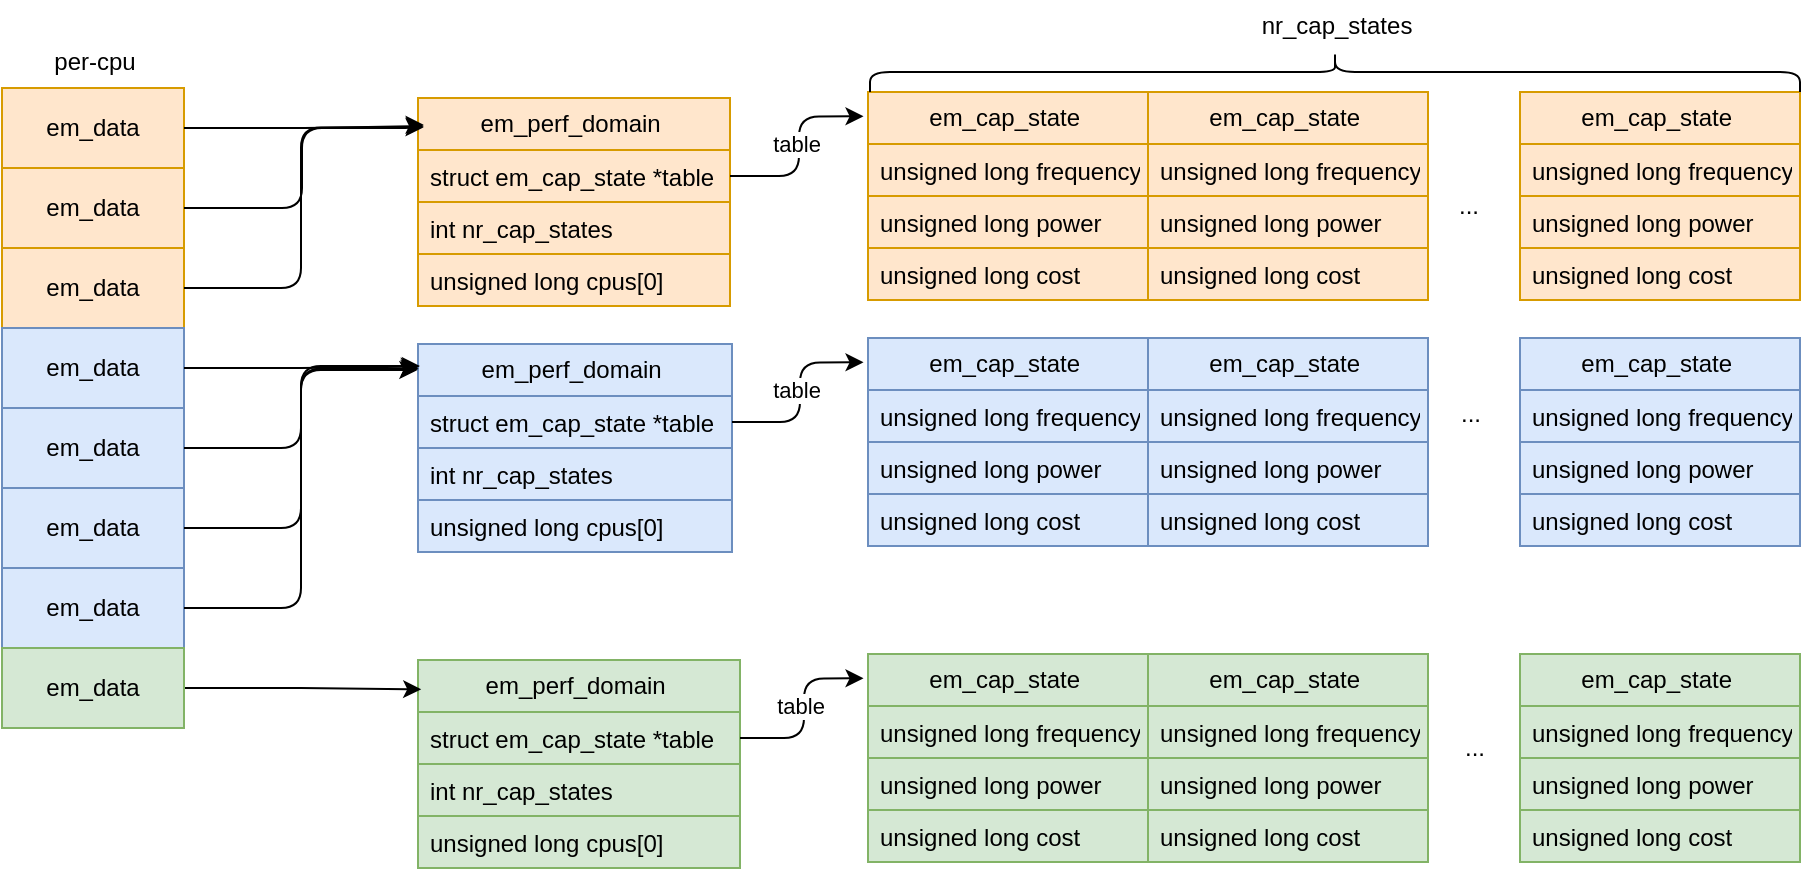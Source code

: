 <mxfile version="25.0.3">
  <diagram name="第 1 页" id="EyvoLrxKdqtRImHTJter">
    <mxGraphModel dx="1450" dy="565" grid="0" gridSize="10" guides="1" tooltips="1" connect="1" arrows="1" fold="1" page="0" pageScale="1" pageWidth="827" pageHeight="1169" math="0" shadow="0">
      <root>
        <mxCell id="0" />
        <mxCell id="1" parent="0" />
        <mxCell id="ZBppqq8Fz28i7emZPLZb-5" value="&lt;span style=&quot;white-space: pre;&quot;&gt;em_perf_domain &lt;/span&gt;" style="swimlane;fontStyle=0;childLayout=stackLayout;horizontal=1;startSize=26;fillColor=#ffe6cc;horizontalStack=0;resizeParent=1;resizeParentMax=0;resizeLast=0;collapsible=1;marginBottom=0;whiteSpace=wrap;html=1;strokeColor=#d79b00;" vertex="1" parent="1">
          <mxGeometry x="92" y="182" width="156" height="104" as="geometry" />
        </mxCell>
        <mxCell id="ZBppqq8Fz28i7emZPLZb-6" value="&lt;div data-docx-has-block-data=&quot;false&quot; data-lark-html-role=&quot;root&quot; data-page-id=&quot;OVLbd3XOoonZWexN1W4cDVL6nub&quot;&gt;&lt;div class=&quot;old-record-id-NN1HdJhBpocKVex6FEFcqNVyn2f&quot; style=&quot;white-space:pre;&quot;&gt;struct em_cap_state *table&lt;/div&gt;&lt;/div&gt;&lt;span class=&quot;lark-record-clipboard&quot; data-lark-record-format=&quot;docx/text&quot; data-lark-record-data=&quot;{&amp;quot;rootId&amp;quot;:&amp;quot;OVLbd3XOoonZWexN1W4cDVL6nub&amp;quot;,&amp;quot;text&amp;quot;:{&amp;quot;initialAttributedTexts&amp;quot;:{&amp;quot;text&amp;quot;:{&amp;quot;0&amp;quot;:&amp;quot;struct em_cap_state *table&amp;quot;},&amp;quot;attribs&amp;quot;:{&amp;quot;0&amp;quot;:&amp;quot;*0+q&amp;quot;}},&amp;quot;apool&amp;quot;:{&amp;quot;numToAttrib&amp;quot;:{&amp;quot;0&amp;quot;:[&amp;quot;author&amp;quot;,&amp;quot;7205516225223376900&amp;quot;]},&amp;quot;nextNum&amp;quot;:1}},&amp;quot;type&amp;quot;:&amp;quot;text&amp;quot;,&amp;quot;referenceRecordMap&amp;quot;:{},&amp;quot;extra&amp;quot;:{&amp;quot;channel&amp;quot;:&amp;quot;saas&amp;quot;,&amp;quot;pasteRandomId&amp;quot;:&amp;quot;0f551483-19a0-4a7f-8f10-7c148c04fb34&amp;quot;,&amp;quot;mention_page_title&amp;quot;:{},&amp;quot;external_mention_url&amp;quot;:{}},&amp;quot;isKeepQuoteContainer&amp;quot;:false,&amp;quot;isFromCode&amp;quot;:true,&amp;quot;selection&amp;quot;:[{&amp;quot;id&amp;quot;:44,&amp;quot;type&amp;quot;:&amp;quot;text&amp;quot;,&amp;quot;selection&amp;quot;:{&amp;quot;start&amp;quot;:525,&amp;quot;end&amp;quot;:551},&amp;quot;recordId&amp;quot;:&amp;quot;NN1HdJhBpocKVex6FEFcqNVyn2f&amp;quot;}],&amp;quot;payloadMap&amp;quot;:{},&amp;quot;isCut&amp;quot;:false}&quot;&gt;&lt;/span&gt;" style="text;strokeColor=#d79b00;fillColor=#ffe6cc;align=left;verticalAlign=top;spacingLeft=4;spacingRight=4;overflow=hidden;rotatable=0;points=[[0,0.5],[1,0.5]];portConstraint=eastwest;whiteSpace=wrap;html=1;" vertex="1" parent="ZBppqq8Fz28i7emZPLZb-5">
          <mxGeometry y="26" width="156" height="26" as="geometry" />
        </mxCell>
        <mxCell id="ZBppqq8Fz28i7emZPLZb-7" value="&lt;div data-docx-has-block-data=&quot;false&quot; data-lark-html-role=&quot;root&quot; data-page-id=&quot;OVLbd3XOoonZWexN1W4cDVL6nub&quot;&gt;&lt;div class=&quot;old-record-id-NN1HdJhBpocKVex6FEFcqNVyn2f&quot; style=&quot;white-space:pre;&quot;&gt;int nr_cap_states&lt;/div&gt;&lt;/div&gt;&lt;span class=&quot;lark-record-clipboard&quot; data-lark-record-format=&quot;docx/text&quot; data-lark-record-data=&quot;{&amp;quot;rootId&amp;quot;:&amp;quot;OVLbd3XOoonZWexN1W4cDVL6nub&amp;quot;,&amp;quot;text&amp;quot;:{&amp;quot;initialAttributedTexts&amp;quot;:{&amp;quot;text&amp;quot;:{&amp;quot;0&amp;quot;:&amp;quot;int nr_cap_states&amp;quot;},&amp;quot;attribs&amp;quot;:{&amp;quot;0&amp;quot;:&amp;quot;*0+h&amp;quot;}},&amp;quot;apool&amp;quot;:{&amp;quot;numToAttrib&amp;quot;:{&amp;quot;0&amp;quot;:[&amp;quot;author&amp;quot;,&amp;quot;7205516225223376900&amp;quot;]},&amp;quot;nextNum&amp;quot;:1}},&amp;quot;type&amp;quot;:&amp;quot;text&amp;quot;,&amp;quot;referenceRecordMap&amp;quot;:{},&amp;quot;extra&amp;quot;:{&amp;quot;channel&amp;quot;:&amp;quot;saas&amp;quot;,&amp;quot;pasteRandomId&amp;quot;:&amp;quot;ad8ab475-921c-4f4f-96c0-d8ee9f2fae6c&amp;quot;,&amp;quot;mention_page_title&amp;quot;:{},&amp;quot;external_mention_url&amp;quot;:{}},&amp;quot;isKeepQuoteContainer&amp;quot;:false,&amp;quot;isFromCode&amp;quot;:true,&amp;quot;selection&amp;quot;:[{&amp;quot;id&amp;quot;:44,&amp;quot;type&amp;quot;:&amp;quot;text&amp;quot;,&amp;quot;selection&amp;quot;:{&amp;quot;start&amp;quot;:562,&amp;quot;end&amp;quot;:579},&amp;quot;recordId&amp;quot;:&amp;quot;NN1HdJhBpocKVex6FEFcqNVyn2f&amp;quot;}],&amp;quot;payloadMap&amp;quot;:{},&amp;quot;isCut&amp;quot;:false}&quot;&gt;&lt;/span&gt;" style="text;strokeColor=#d79b00;fillColor=#ffe6cc;align=left;verticalAlign=top;spacingLeft=4;spacingRight=4;overflow=hidden;rotatable=0;points=[[0,0.5],[1,0.5]];portConstraint=eastwest;whiteSpace=wrap;html=1;" vertex="1" parent="ZBppqq8Fz28i7emZPLZb-5">
          <mxGeometry y="52" width="156" height="26" as="geometry" />
        </mxCell>
        <mxCell id="ZBppqq8Fz28i7emZPLZb-8" value="&lt;div data-docx-has-block-data=&quot;false&quot; data-lark-html-role=&quot;root&quot; data-page-id=&quot;OVLbd3XOoonZWexN1W4cDVL6nub&quot;&gt;&lt;div class=&quot;old-record-id-NN1HdJhBpocKVex6FEFcqNVyn2f&quot; style=&quot;white-space:pre;&quot;&gt;unsigned long cpus[0]&lt;/div&gt;&lt;/div&gt;&lt;span class=&quot;lark-record-clipboard&quot; data-lark-record-format=&quot;docx/text&quot; data-lark-record-data=&quot;{&amp;quot;rootId&amp;quot;:&amp;quot;OVLbd3XOoonZWexN1W4cDVL6nub&amp;quot;,&amp;quot;text&amp;quot;:{&amp;quot;initialAttributedTexts&amp;quot;:{&amp;quot;text&amp;quot;:{&amp;quot;0&amp;quot;:&amp;quot;unsigned long cpus[0]&amp;quot;},&amp;quot;attribs&amp;quot;:{&amp;quot;0&amp;quot;:&amp;quot;*0+l&amp;quot;}},&amp;quot;apool&amp;quot;:{&amp;quot;numToAttrib&amp;quot;:{&amp;quot;0&amp;quot;:[&amp;quot;author&amp;quot;,&amp;quot;7205516225223376900&amp;quot;]},&amp;quot;nextNum&amp;quot;:1}},&amp;quot;type&amp;quot;:&amp;quot;text&amp;quot;,&amp;quot;referenceRecordMap&amp;quot;:{},&amp;quot;extra&amp;quot;:{&amp;quot;channel&amp;quot;:&amp;quot;saas&amp;quot;,&amp;quot;pasteRandomId&amp;quot;:&amp;quot;30900909-0434-48ae-a4d5-f57c80b54d05&amp;quot;,&amp;quot;mention_page_title&amp;quot;:{},&amp;quot;external_mention_url&amp;quot;:{}},&amp;quot;isKeepQuoteContainer&amp;quot;:false,&amp;quot;isFromCode&amp;quot;:true,&amp;quot;selection&amp;quot;:[{&amp;quot;id&amp;quot;:44,&amp;quot;type&amp;quot;:&amp;quot;text&amp;quot;,&amp;quot;selection&amp;quot;:{&amp;quot;start&amp;quot;:590,&amp;quot;end&amp;quot;:611},&amp;quot;recordId&amp;quot;:&amp;quot;NN1HdJhBpocKVex6FEFcqNVyn2f&amp;quot;}],&amp;quot;payloadMap&amp;quot;:{},&amp;quot;isCut&amp;quot;:false}&quot;&gt;&lt;/span&gt;" style="text;strokeColor=#d79b00;fillColor=#ffe6cc;align=left;verticalAlign=top;spacingLeft=4;spacingRight=4;overflow=hidden;rotatable=0;points=[[0,0.5],[1,0.5]];portConstraint=eastwest;whiteSpace=wrap;html=1;" vertex="1" parent="ZBppqq8Fz28i7emZPLZb-5">
          <mxGeometry y="78" width="156" height="26" as="geometry" />
        </mxCell>
        <mxCell id="ZBppqq8Fz28i7emZPLZb-9" value="&lt;div data-docx-has-block-data=&quot;false&quot; data-lark-html-role=&quot;root&quot; data-page-id=&quot;OVLbd3XOoonZWexN1W4cDVL6nub&quot;&gt;&lt;div class=&quot;old-record-id-doxcnT75TF9JyLoYtMlHxNf5CJh&quot; style=&quot;white-space:pre;&quot;&gt;em_cap_state &lt;/div&gt;&lt;/div&gt;&lt;span class=&quot;lark-record-clipboard&quot; data-lark-record-format=&quot;docx/text&quot; data-lark-record-data=&quot;{&amp;quot;rootId&amp;quot;:&amp;quot;OVLbd3XOoonZWexN1W4cDVL6nub&amp;quot;,&amp;quot;text&amp;quot;:{&amp;quot;initialAttributedTexts&amp;quot;:{&amp;quot;text&amp;quot;:{&amp;quot;0&amp;quot;:&amp;quot;em_cap_state &amp;quot;},&amp;quot;attribs&amp;quot;:{&amp;quot;0&amp;quot;:&amp;quot;*0+d&amp;quot;}},&amp;quot;apool&amp;quot;:{&amp;quot;numToAttrib&amp;quot;:{&amp;quot;0&amp;quot;:[&amp;quot;author&amp;quot;,&amp;quot;7205516225223376900&amp;quot;]},&amp;quot;nextNum&amp;quot;:1}},&amp;quot;type&amp;quot;:&amp;quot;text&amp;quot;,&amp;quot;referenceRecordMap&amp;quot;:{},&amp;quot;extra&amp;quot;:{&amp;quot;channel&amp;quot;:&amp;quot;saas&amp;quot;,&amp;quot;pasteRandomId&amp;quot;:&amp;quot;908022e7-a374-457d-a946-4b5ff9145f23&amp;quot;,&amp;quot;mention_page_title&amp;quot;:{},&amp;quot;external_mention_url&amp;quot;:{}},&amp;quot;isKeepQuoteContainer&amp;quot;:false,&amp;quot;isFromCode&amp;quot;:true,&amp;quot;selection&amp;quot;:[{&amp;quot;id&amp;quot;:41,&amp;quot;type&amp;quot;:&amp;quot;text&amp;quot;,&amp;quot;selection&amp;quot;:{&amp;quot;start&amp;quot;:452,&amp;quot;end&amp;quot;:465},&amp;quot;recordId&amp;quot;:&amp;quot;doxcnT75TF9JyLoYtMlHxNf5CJh&amp;quot;}],&amp;quot;payloadMap&amp;quot;:{},&amp;quot;isCut&amp;quot;:false}&quot;&gt;&lt;/span&gt;" style="swimlane;fontStyle=0;childLayout=stackLayout;horizontal=1;startSize=26;fillColor=#ffe6cc;horizontalStack=0;resizeParent=1;resizeParentMax=0;resizeLast=0;collapsible=1;marginBottom=0;whiteSpace=wrap;html=1;strokeColor=#d79b00;" vertex="1" parent="1">
          <mxGeometry x="317" y="179" width="140" height="104" as="geometry" />
        </mxCell>
        <mxCell id="ZBppqq8Fz28i7emZPLZb-10" value="&lt;div data-docx-has-block-data=&quot;false&quot; data-lark-html-role=&quot;root&quot; data-page-id=&quot;OVLbd3XOoonZWexN1W4cDVL6nub&quot;&gt;&lt;div class=&quot;old-record-id-doxcnT75TF9JyLoYtMlHxNf5CJh&quot; style=&quot;white-space:pre;&quot;&gt;unsigned long frequency&lt;/div&gt;&lt;/div&gt;&lt;span class=&quot;lark-record-clipboard&quot; data-lark-record-format=&quot;docx/text&quot; data-lark-record-data=&quot;{&amp;quot;rootId&amp;quot;:&amp;quot;OVLbd3XOoonZWexN1W4cDVL6nub&amp;quot;,&amp;quot;text&amp;quot;:{&amp;quot;initialAttributedTexts&amp;quot;:{&amp;quot;text&amp;quot;:{&amp;quot;0&amp;quot;:&amp;quot;unsigned long frequency&amp;quot;},&amp;quot;attribs&amp;quot;:{&amp;quot;0&amp;quot;:&amp;quot;*0+n&amp;quot;}},&amp;quot;apool&amp;quot;:{&amp;quot;numToAttrib&amp;quot;:{&amp;quot;0&amp;quot;:[&amp;quot;author&amp;quot;,&amp;quot;7205516225223376900&amp;quot;]},&amp;quot;nextNum&amp;quot;:1}},&amp;quot;type&amp;quot;:&amp;quot;text&amp;quot;,&amp;quot;referenceRecordMap&amp;quot;:{},&amp;quot;extra&amp;quot;:{&amp;quot;channel&amp;quot;:&amp;quot;saas&amp;quot;,&amp;quot;pasteRandomId&amp;quot;:&amp;quot;746ab46c-db58-465a-a9ce-c6cffde15773&amp;quot;,&amp;quot;mention_page_title&amp;quot;:{},&amp;quot;external_mention_url&amp;quot;:{}},&amp;quot;isKeepQuoteContainer&amp;quot;:false,&amp;quot;isFromCode&amp;quot;:true,&amp;quot;selection&amp;quot;:[{&amp;quot;id&amp;quot;:41,&amp;quot;type&amp;quot;:&amp;quot;text&amp;quot;,&amp;quot;selection&amp;quot;:{&amp;quot;start&amp;quot;:476,&amp;quot;end&amp;quot;:499},&amp;quot;recordId&amp;quot;:&amp;quot;doxcnT75TF9JyLoYtMlHxNf5CJh&amp;quot;}],&amp;quot;payloadMap&amp;quot;:{},&amp;quot;isCut&amp;quot;:false}&quot;&gt;&lt;/span&gt;" style="text;strokeColor=#d79b00;fillColor=#ffe6cc;align=left;verticalAlign=top;spacingLeft=4;spacingRight=4;overflow=hidden;rotatable=0;points=[[0,0.5],[1,0.5]];portConstraint=eastwest;whiteSpace=wrap;html=1;" vertex="1" parent="ZBppqq8Fz28i7emZPLZb-9">
          <mxGeometry y="26" width="140" height="26" as="geometry" />
        </mxCell>
        <mxCell id="ZBppqq8Fz28i7emZPLZb-11" value="&lt;div data-docx-has-block-data=&quot;false&quot; data-lark-html-role=&quot;root&quot; data-page-id=&quot;OVLbd3XOoonZWexN1W4cDVL6nub&quot;&gt;&lt;div class=&quot;old-record-id-doxcnT75TF9JyLoYtMlHxNf5CJh&quot; style=&quot;white-space:pre;&quot;&gt;unsigned long power&lt;/div&gt;&lt;/div&gt;&lt;span class=&quot;lark-record-clipboard&quot; data-lark-record-format=&quot;docx/text&quot; data-lark-record-data=&quot;{&amp;quot;rootId&amp;quot;:&amp;quot;OVLbd3XOoonZWexN1W4cDVL6nub&amp;quot;,&amp;quot;text&amp;quot;:{&amp;quot;initialAttributedTexts&amp;quot;:{&amp;quot;text&amp;quot;:{&amp;quot;0&amp;quot;:&amp;quot;unsigned long power&amp;quot;},&amp;quot;attribs&amp;quot;:{&amp;quot;0&amp;quot;:&amp;quot;*0+j&amp;quot;}},&amp;quot;apool&amp;quot;:{&amp;quot;numToAttrib&amp;quot;:{&amp;quot;0&amp;quot;:[&amp;quot;author&amp;quot;,&amp;quot;7205516225223376900&amp;quot;]},&amp;quot;nextNum&amp;quot;:1}},&amp;quot;type&amp;quot;:&amp;quot;text&amp;quot;,&amp;quot;referenceRecordMap&amp;quot;:{},&amp;quot;extra&amp;quot;:{&amp;quot;channel&amp;quot;:&amp;quot;saas&amp;quot;,&amp;quot;pasteRandomId&amp;quot;:&amp;quot;2fda0109-bce5-45d3-9f02-b957aa971e81&amp;quot;,&amp;quot;mention_page_title&amp;quot;:{},&amp;quot;external_mention_url&amp;quot;:{}},&amp;quot;isKeepQuoteContainer&amp;quot;:false,&amp;quot;isFromCode&amp;quot;:true,&amp;quot;selection&amp;quot;:[{&amp;quot;id&amp;quot;:41,&amp;quot;type&amp;quot;:&amp;quot;text&amp;quot;,&amp;quot;selection&amp;quot;:{&amp;quot;start&amp;quot;:510,&amp;quot;end&amp;quot;:529},&amp;quot;recordId&amp;quot;:&amp;quot;doxcnT75TF9JyLoYtMlHxNf5CJh&amp;quot;}],&amp;quot;payloadMap&amp;quot;:{},&amp;quot;isCut&amp;quot;:false}&quot;&gt;&lt;/span&gt;" style="text;strokeColor=#d79b00;fillColor=#ffe6cc;align=left;verticalAlign=top;spacingLeft=4;spacingRight=4;overflow=hidden;rotatable=0;points=[[0,0.5],[1,0.5]];portConstraint=eastwest;whiteSpace=wrap;html=1;" vertex="1" parent="ZBppqq8Fz28i7emZPLZb-9">
          <mxGeometry y="52" width="140" height="26" as="geometry" />
        </mxCell>
        <mxCell id="ZBppqq8Fz28i7emZPLZb-12" value="&lt;div data-docx-has-block-data=&quot;false&quot; data-lark-html-role=&quot;root&quot; data-page-id=&quot;OVLbd3XOoonZWexN1W4cDVL6nub&quot;&gt;&lt;div class=&quot;old-record-id-doxcnT75TF9JyLoYtMlHxNf5CJh&quot; style=&quot;white-space:pre;&quot;&gt;unsigned long cost&lt;/div&gt;&lt;/div&gt;&lt;span class=&quot;lark-record-clipboard&quot; data-lark-record-format=&quot;docx/text&quot; data-lark-record-data=&quot;{&amp;quot;rootId&amp;quot;:&amp;quot;OVLbd3XOoonZWexN1W4cDVL6nub&amp;quot;,&amp;quot;text&amp;quot;:{&amp;quot;initialAttributedTexts&amp;quot;:{&amp;quot;text&amp;quot;:{&amp;quot;0&amp;quot;:&amp;quot;unsigned long cost&amp;quot;},&amp;quot;attribs&amp;quot;:{&amp;quot;0&amp;quot;:&amp;quot;*0+i&amp;quot;}},&amp;quot;apool&amp;quot;:{&amp;quot;numToAttrib&amp;quot;:{&amp;quot;0&amp;quot;:[&amp;quot;author&amp;quot;,&amp;quot;7205516225223376900&amp;quot;]},&amp;quot;nextNum&amp;quot;:1}},&amp;quot;type&amp;quot;:&amp;quot;text&amp;quot;,&amp;quot;referenceRecordMap&amp;quot;:{},&amp;quot;extra&amp;quot;:{&amp;quot;channel&amp;quot;:&amp;quot;saas&amp;quot;,&amp;quot;pasteRandomId&amp;quot;:&amp;quot;133f596d-f70b-4092-b333-635503cdd5c5&amp;quot;,&amp;quot;mention_page_title&amp;quot;:{},&amp;quot;external_mention_url&amp;quot;:{}},&amp;quot;isKeepQuoteContainer&amp;quot;:false,&amp;quot;isFromCode&amp;quot;:true,&amp;quot;selection&amp;quot;:[{&amp;quot;id&amp;quot;:41,&amp;quot;type&amp;quot;:&amp;quot;text&amp;quot;,&amp;quot;selection&amp;quot;:{&amp;quot;start&amp;quot;:540,&amp;quot;end&amp;quot;:558},&amp;quot;recordId&amp;quot;:&amp;quot;doxcnT75TF9JyLoYtMlHxNf5CJh&amp;quot;}],&amp;quot;payloadMap&amp;quot;:{},&amp;quot;isCut&amp;quot;:false}&quot;&gt;&lt;/span&gt;" style="text;strokeColor=#d79b00;fillColor=#ffe6cc;align=left;verticalAlign=top;spacingLeft=4;spacingRight=4;overflow=hidden;rotatable=0;points=[[0,0.5],[1,0.5]];portConstraint=eastwest;whiteSpace=wrap;html=1;" vertex="1" parent="ZBppqq8Fz28i7emZPLZb-9">
          <mxGeometry y="78" width="140" height="26" as="geometry" />
        </mxCell>
        <mxCell id="ZBppqq8Fz28i7emZPLZb-13" style="edgeStyle=orthogonalEdgeStyle;rounded=1;orthogonalLoop=1;jettySize=auto;html=1;entryX=-0.016;entryY=0.117;entryDx=0;entryDy=0;entryPerimeter=0;curved=0;" edge="1" parent="1" source="ZBppqq8Fz28i7emZPLZb-6" target="ZBppqq8Fz28i7emZPLZb-9">
          <mxGeometry relative="1" as="geometry" />
        </mxCell>
        <mxCell id="ZBppqq8Fz28i7emZPLZb-14" value="table" style="edgeLabel;html=1;align=center;verticalAlign=middle;resizable=0;points=[];" vertex="1" connectable="0" parent="ZBppqq8Fz28i7emZPLZb-13">
          <mxGeometry x="-0.082" y="4" relative="1" as="geometry">
            <mxPoint x="2" y="-6" as="offset" />
          </mxGeometry>
        </mxCell>
        <mxCell id="ZBppqq8Fz28i7emZPLZb-15" value="&lt;div data-docx-has-block-data=&quot;false&quot; data-lark-html-role=&quot;root&quot; data-page-id=&quot;OVLbd3XOoonZWexN1W4cDVL6nub&quot;&gt;&lt;div class=&quot;old-record-id-FXq8d2i6ooXtlqxFhQScFGkGnjd&quot; style=&quot;white-space:pre;&quot;&gt;em_data&lt;/div&gt;&lt;/div&gt;&lt;span class=&quot;lark-record-clipboard&quot; data-lark-record-format=&quot;docx/text&quot; data-lark-record-data=&quot;{&amp;quot;rootId&amp;quot;:&amp;quot;OVLbd3XOoonZWexN1W4cDVL6nub&amp;quot;,&amp;quot;text&amp;quot;:{&amp;quot;initialAttributedTexts&amp;quot;:{&amp;quot;text&amp;quot;:{&amp;quot;0&amp;quot;:&amp;quot;em_data&amp;quot;},&amp;quot;attribs&amp;quot;:{&amp;quot;0&amp;quot;:&amp;quot;*0+7&amp;quot;}},&amp;quot;apool&amp;quot;:{&amp;quot;numToAttrib&amp;quot;:{&amp;quot;0&amp;quot;:[&amp;quot;author&amp;quot;,&amp;quot;7205516225223376900&amp;quot;]},&amp;quot;nextNum&amp;quot;:1}},&amp;quot;type&amp;quot;:&amp;quot;text&amp;quot;,&amp;quot;referenceRecordMap&amp;quot;:{},&amp;quot;extra&amp;quot;:{&amp;quot;channel&amp;quot;:&amp;quot;saas&amp;quot;,&amp;quot;pasteRandomId&amp;quot;:&amp;quot;5cea5744-f298-4094-9a60-5d48ca6e2817&amp;quot;,&amp;quot;mention_page_title&amp;quot;:{},&amp;quot;external_mention_url&amp;quot;:{}},&amp;quot;isKeepQuoteContainer&amp;quot;:false,&amp;quot;isFromCode&amp;quot;:true,&amp;quot;selection&amp;quot;:[{&amp;quot;id&amp;quot;:85,&amp;quot;type&amp;quot;:&amp;quot;text&amp;quot;,&amp;quot;selection&amp;quot;:{&amp;quot;start&amp;quot;:122,&amp;quot;end&amp;quot;:129},&amp;quot;recordId&amp;quot;:&amp;quot;FXq8d2i6ooXtlqxFhQScFGkGnjd&amp;quot;}],&amp;quot;payloadMap&amp;quot;:{},&amp;quot;isCut&amp;quot;:false}&quot;&gt;&lt;/span&gt;" style="html=1;whiteSpace=wrap;fillColor=#ffe6cc;strokeColor=#d79b00;" vertex="1" parent="1">
          <mxGeometry x="-116" y="177" width="91" height="40" as="geometry" />
        </mxCell>
        <mxCell id="ZBppqq8Fz28i7emZPLZb-16" value="&lt;div data-docx-has-block-data=&quot;false&quot; data-lark-html-role=&quot;root&quot; data-page-id=&quot;OVLbd3XOoonZWexN1W4cDVL6nub&quot;&gt;&lt;div class=&quot;old-record-id-FXq8d2i6ooXtlqxFhQScFGkGnjd&quot; style=&quot;white-space:pre;&quot;&gt;em_data&lt;/div&gt;&lt;/div&gt;&lt;span class=&quot;lark-record-clipboard&quot; data-lark-record-format=&quot;docx/text&quot; data-lark-record-data=&quot;{&amp;quot;rootId&amp;quot;:&amp;quot;OVLbd3XOoonZWexN1W4cDVL6nub&amp;quot;,&amp;quot;text&amp;quot;:{&amp;quot;initialAttributedTexts&amp;quot;:{&amp;quot;text&amp;quot;:{&amp;quot;0&amp;quot;:&amp;quot;em_data&amp;quot;},&amp;quot;attribs&amp;quot;:{&amp;quot;0&amp;quot;:&amp;quot;*0+7&amp;quot;}},&amp;quot;apool&amp;quot;:{&amp;quot;numToAttrib&amp;quot;:{&amp;quot;0&amp;quot;:[&amp;quot;author&amp;quot;,&amp;quot;7205516225223376900&amp;quot;]},&amp;quot;nextNum&amp;quot;:1}},&amp;quot;type&amp;quot;:&amp;quot;text&amp;quot;,&amp;quot;referenceRecordMap&amp;quot;:{},&amp;quot;extra&amp;quot;:{&amp;quot;channel&amp;quot;:&amp;quot;saas&amp;quot;,&amp;quot;pasteRandomId&amp;quot;:&amp;quot;5cea5744-f298-4094-9a60-5d48ca6e2817&amp;quot;,&amp;quot;mention_page_title&amp;quot;:{},&amp;quot;external_mention_url&amp;quot;:{}},&amp;quot;isKeepQuoteContainer&amp;quot;:false,&amp;quot;isFromCode&amp;quot;:true,&amp;quot;selection&amp;quot;:[{&amp;quot;id&amp;quot;:85,&amp;quot;type&amp;quot;:&amp;quot;text&amp;quot;,&amp;quot;selection&amp;quot;:{&amp;quot;start&amp;quot;:122,&amp;quot;end&amp;quot;:129},&amp;quot;recordId&amp;quot;:&amp;quot;FXq8d2i6ooXtlqxFhQScFGkGnjd&amp;quot;}],&amp;quot;payloadMap&amp;quot;:{},&amp;quot;isCut&amp;quot;:false}&quot;&gt;&lt;/span&gt;" style="html=1;whiteSpace=wrap;fillColor=#ffe6cc;strokeColor=#d79b00;" vertex="1" parent="1">
          <mxGeometry x="-116" y="217" width="91" height="40" as="geometry" />
        </mxCell>
        <mxCell id="ZBppqq8Fz28i7emZPLZb-17" value="&lt;div data-docx-has-block-data=&quot;false&quot; data-lark-html-role=&quot;root&quot; data-page-id=&quot;OVLbd3XOoonZWexN1W4cDVL6nub&quot;&gt;&lt;div class=&quot;old-record-id-FXq8d2i6ooXtlqxFhQScFGkGnjd&quot; style=&quot;white-space:pre;&quot;&gt;em_data&lt;/div&gt;&lt;/div&gt;&lt;span class=&quot;lark-record-clipboard&quot; data-lark-record-format=&quot;docx/text&quot; data-lark-record-data=&quot;{&amp;quot;rootId&amp;quot;:&amp;quot;OVLbd3XOoonZWexN1W4cDVL6nub&amp;quot;,&amp;quot;text&amp;quot;:{&amp;quot;initialAttributedTexts&amp;quot;:{&amp;quot;text&amp;quot;:{&amp;quot;0&amp;quot;:&amp;quot;em_data&amp;quot;},&amp;quot;attribs&amp;quot;:{&amp;quot;0&amp;quot;:&amp;quot;*0+7&amp;quot;}},&amp;quot;apool&amp;quot;:{&amp;quot;numToAttrib&amp;quot;:{&amp;quot;0&amp;quot;:[&amp;quot;author&amp;quot;,&amp;quot;7205516225223376900&amp;quot;]},&amp;quot;nextNum&amp;quot;:1}},&amp;quot;type&amp;quot;:&amp;quot;text&amp;quot;,&amp;quot;referenceRecordMap&amp;quot;:{},&amp;quot;extra&amp;quot;:{&amp;quot;channel&amp;quot;:&amp;quot;saas&amp;quot;,&amp;quot;pasteRandomId&amp;quot;:&amp;quot;5cea5744-f298-4094-9a60-5d48ca6e2817&amp;quot;,&amp;quot;mention_page_title&amp;quot;:{},&amp;quot;external_mention_url&amp;quot;:{}},&amp;quot;isKeepQuoteContainer&amp;quot;:false,&amp;quot;isFromCode&amp;quot;:true,&amp;quot;selection&amp;quot;:[{&amp;quot;id&amp;quot;:85,&amp;quot;type&amp;quot;:&amp;quot;text&amp;quot;,&amp;quot;selection&amp;quot;:{&amp;quot;start&amp;quot;:122,&amp;quot;end&amp;quot;:129},&amp;quot;recordId&amp;quot;:&amp;quot;FXq8d2i6ooXtlqxFhQScFGkGnjd&amp;quot;}],&amp;quot;payloadMap&amp;quot;:{},&amp;quot;isCut&amp;quot;:false}&quot;&gt;&lt;/span&gt;" style="html=1;whiteSpace=wrap;fillColor=#ffe6cc;strokeColor=#d79b00;" vertex="1" parent="1">
          <mxGeometry x="-116" y="257" width="91" height="40" as="geometry" />
        </mxCell>
        <mxCell id="ZBppqq8Fz28i7emZPLZb-18" value="&lt;div data-docx-has-block-data=&quot;false&quot; data-lark-html-role=&quot;root&quot; data-page-id=&quot;OVLbd3XOoonZWexN1W4cDVL6nub&quot;&gt;&lt;div class=&quot;old-record-id-FXq8d2i6ooXtlqxFhQScFGkGnjd&quot; style=&quot;white-space:pre;&quot;&gt;em_data&lt;br&gt;&lt;/div&gt;&lt;/div&gt;&lt;span class=&quot;lark-record-clipboard&quot; data-lark-record-format=&quot;docx/text&quot; data-lark-record-data=&quot;{&amp;quot;rootId&amp;quot;:&amp;quot;OVLbd3XOoonZWexN1W4cDVL6nub&amp;quot;,&amp;quot;text&amp;quot;:{&amp;quot;initialAttributedTexts&amp;quot;:{&amp;quot;text&amp;quot;:{&amp;quot;0&amp;quot;:&amp;quot;em_data&amp;quot;},&amp;quot;attribs&amp;quot;:{&amp;quot;0&amp;quot;:&amp;quot;*0+7&amp;quot;}},&amp;quot;apool&amp;quot;:{&amp;quot;numToAttrib&amp;quot;:{&amp;quot;0&amp;quot;:[&amp;quot;author&amp;quot;,&amp;quot;7205516225223376900&amp;quot;]},&amp;quot;nextNum&amp;quot;:1}},&amp;quot;type&amp;quot;:&amp;quot;text&amp;quot;,&amp;quot;referenceRecordMap&amp;quot;:{},&amp;quot;extra&amp;quot;:{&amp;quot;channel&amp;quot;:&amp;quot;saas&amp;quot;,&amp;quot;pasteRandomId&amp;quot;:&amp;quot;5cea5744-f298-4094-9a60-5d48ca6e2817&amp;quot;,&amp;quot;mention_page_title&amp;quot;:{},&amp;quot;external_mention_url&amp;quot;:{}},&amp;quot;isKeepQuoteContainer&amp;quot;:false,&amp;quot;isFromCode&amp;quot;:true,&amp;quot;selection&amp;quot;:[{&amp;quot;id&amp;quot;:85,&amp;quot;type&amp;quot;:&amp;quot;text&amp;quot;,&amp;quot;selection&amp;quot;:{&amp;quot;start&amp;quot;:122,&amp;quot;end&amp;quot;:129},&amp;quot;recordId&amp;quot;:&amp;quot;FXq8d2i6ooXtlqxFhQScFGkGnjd&amp;quot;}],&amp;quot;payloadMap&amp;quot;:{},&amp;quot;isCut&amp;quot;:false}&quot;&gt;&lt;/span&gt;" style="html=1;whiteSpace=wrap;fillColor=#dae8fc;strokeColor=#6c8ebf;" vertex="1" parent="1">
          <mxGeometry x="-116" y="297" width="91" height="40" as="geometry" />
        </mxCell>
        <mxCell id="ZBppqq8Fz28i7emZPLZb-19" value="&lt;div data-docx-has-block-data=&quot;false&quot; data-lark-html-role=&quot;root&quot; data-page-id=&quot;OVLbd3XOoonZWexN1W4cDVL6nub&quot;&gt;&lt;div class=&quot;old-record-id-FXq8d2i6ooXtlqxFhQScFGkGnjd&quot; style=&quot;white-space:pre;&quot;&gt;em_data&lt;/div&gt;&lt;/div&gt;&lt;span class=&quot;lark-record-clipboard&quot; data-lark-record-format=&quot;docx/text&quot; data-lark-record-data=&quot;{&amp;quot;rootId&amp;quot;:&amp;quot;OVLbd3XOoonZWexN1W4cDVL6nub&amp;quot;,&amp;quot;text&amp;quot;:{&amp;quot;initialAttributedTexts&amp;quot;:{&amp;quot;text&amp;quot;:{&amp;quot;0&amp;quot;:&amp;quot;em_data&amp;quot;},&amp;quot;attribs&amp;quot;:{&amp;quot;0&amp;quot;:&amp;quot;*0+7&amp;quot;}},&amp;quot;apool&amp;quot;:{&amp;quot;numToAttrib&amp;quot;:{&amp;quot;0&amp;quot;:[&amp;quot;author&amp;quot;,&amp;quot;7205516225223376900&amp;quot;]},&amp;quot;nextNum&amp;quot;:1}},&amp;quot;type&amp;quot;:&amp;quot;text&amp;quot;,&amp;quot;referenceRecordMap&amp;quot;:{},&amp;quot;extra&amp;quot;:{&amp;quot;channel&amp;quot;:&amp;quot;saas&amp;quot;,&amp;quot;pasteRandomId&amp;quot;:&amp;quot;5cea5744-f298-4094-9a60-5d48ca6e2817&amp;quot;,&amp;quot;mention_page_title&amp;quot;:{},&amp;quot;external_mention_url&amp;quot;:{}},&amp;quot;isKeepQuoteContainer&amp;quot;:false,&amp;quot;isFromCode&amp;quot;:true,&amp;quot;selection&amp;quot;:[{&amp;quot;id&amp;quot;:85,&amp;quot;type&amp;quot;:&amp;quot;text&amp;quot;,&amp;quot;selection&amp;quot;:{&amp;quot;start&amp;quot;:122,&amp;quot;end&amp;quot;:129},&amp;quot;recordId&amp;quot;:&amp;quot;FXq8d2i6ooXtlqxFhQScFGkGnjd&amp;quot;}],&amp;quot;payloadMap&amp;quot;:{},&amp;quot;isCut&amp;quot;:false}&quot;&gt;&lt;/span&gt;" style="html=1;whiteSpace=wrap;fillColor=#dae8fc;strokeColor=#6c8ebf;" vertex="1" parent="1">
          <mxGeometry x="-116" y="337" width="91" height="40" as="geometry" />
        </mxCell>
        <mxCell id="ZBppqq8Fz28i7emZPLZb-20" value="per-cpu" style="text;html=1;align=center;verticalAlign=middle;resizable=0;points=[];autosize=1;strokeColor=none;fillColor=none;" vertex="1" parent="1">
          <mxGeometry x="-100" y="151" width="59" height="26" as="geometry" />
        </mxCell>
        <mxCell id="ZBppqq8Fz28i7emZPLZb-21" value="&lt;div data-docx-has-block-data=&quot;false&quot; data-lark-html-role=&quot;root&quot; data-page-id=&quot;OVLbd3XOoonZWexN1W4cDVL6nub&quot;&gt;&lt;div class=&quot;old-record-id-FXq8d2i6ooXtlqxFhQScFGkGnjd&quot; style=&quot;white-space:pre;&quot;&gt;em_data&lt;/div&gt;&lt;/div&gt;&lt;span class=&quot;lark-record-clipboard&quot; data-lark-record-format=&quot;docx/text&quot; data-lark-record-data=&quot;{&amp;quot;rootId&amp;quot;:&amp;quot;OVLbd3XOoonZWexN1W4cDVL6nub&amp;quot;,&amp;quot;text&amp;quot;:{&amp;quot;initialAttributedTexts&amp;quot;:{&amp;quot;text&amp;quot;:{&amp;quot;0&amp;quot;:&amp;quot;em_data&amp;quot;},&amp;quot;attribs&amp;quot;:{&amp;quot;0&amp;quot;:&amp;quot;*0+7&amp;quot;}},&amp;quot;apool&amp;quot;:{&amp;quot;numToAttrib&amp;quot;:{&amp;quot;0&amp;quot;:[&amp;quot;author&amp;quot;,&amp;quot;7205516225223376900&amp;quot;]},&amp;quot;nextNum&amp;quot;:1}},&amp;quot;type&amp;quot;:&amp;quot;text&amp;quot;,&amp;quot;referenceRecordMap&amp;quot;:{},&amp;quot;extra&amp;quot;:{&amp;quot;channel&amp;quot;:&amp;quot;saas&amp;quot;,&amp;quot;pasteRandomId&amp;quot;:&amp;quot;5cea5744-f298-4094-9a60-5d48ca6e2817&amp;quot;,&amp;quot;mention_page_title&amp;quot;:{},&amp;quot;external_mention_url&amp;quot;:{}},&amp;quot;isKeepQuoteContainer&amp;quot;:false,&amp;quot;isFromCode&amp;quot;:true,&amp;quot;selection&amp;quot;:[{&amp;quot;id&amp;quot;:85,&amp;quot;type&amp;quot;:&amp;quot;text&amp;quot;,&amp;quot;selection&amp;quot;:{&amp;quot;start&amp;quot;:122,&amp;quot;end&amp;quot;:129},&amp;quot;recordId&amp;quot;:&amp;quot;FXq8d2i6ooXtlqxFhQScFGkGnjd&amp;quot;}],&amp;quot;payloadMap&amp;quot;:{},&amp;quot;isCut&amp;quot;:false}&quot;&gt;&lt;/span&gt;" style="html=1;whiteSpace=wrap;fillColor=#dae8fc;strokeColor=#6c8ebf;" vertex="1" parent="1">
          <mxGeometry x="-116" y="377" width="91" height="40" as="geometry" />
        </mxCell>
        <mxCell id="ZBppqq8Fz28i7emZPLZb-22" value="&lt;div data-docx-has-block-data=&quot;false&quot; data-lark-html-role=&quot;root&quot; data-page-id=&quot;OVLbd3XOoonZWexN1W4cDVL6nub&quot;&gt;&lt;div class=&quot;old-record-id-FXq8d2i6ooXtlqxFhQScFGkGnjd&quot; style=&quot;white-space:pre;&quot;&gt;em_data&lt;/div&gt;&lt;/div&gt;&lt;span class=&quot;lark-record-clipboard&quot; data-lark-record-format=&quot;docx/text&quot; data-lark-record-data=&quot;{&amp;quot;rootId&amp;quot;:&amp;quot;OVLbd3XOoonZWexN1W4cDVL6nub&amp;quot;,&amp;quot;text&amp;quot;:{&amp;quot;initialAttributedTexts&amp;quot;:{&amp;quot;text&amp;quot;:{&amp;quot;0&amp;quot;:&amp;quot;em_data&amp;quot;},&amp;quot;attribs&amp;quot;:{&amp;quot;0&amp;quot;:&amp;quot;*0+7&amp;quot;}},&amp;quot;apool&amp;quot;:{&amp;quot;numToAttrib&amp;quot;:{&amp;quot;0&amp;quot;:[&amp;quot;author&amp;quot;,&amp;quot;7205516225223376900&amp;quot;]},&amp;quot;nextNum&amp;quot;:1}},&amp;quot;type&amp;quot;:&amp;quot;text&amp;quot;,&amp;quot;referenceRecordMap&amp;quot;:{},&amp;quot;extra&amp;quot;:{&amp;quot;channel&amp;quot;:&amp;quot;saas&amp;quot;,&amp;quot;pasteRandomId&amp;quot;:&amp;quot;5cea5744-f298-4094-9a60-5d48ca6e2817&amp;quot;,&amp;quot;mention_page_title&amp;quot;:{},&amp;quot;external_mention_url&amp;quot;:{}},&amp;quot;isKeepQuoteContainer&amp;quot;:false,&amp;quot;isFromCode&amp;quot;:true,&amp;quot;selection&amp;quot;:[{&amp;quot;id&amp;quot;:85,&amp;quot;type&amp;quot;:&amp;quot;text&amp;quot;,&amp;quot;selection&amp;quot;:{&amp;quot;start&amp;quot;:122,&amp;quot;end&amp;quot;:129},&amp;quot;recordId&amp;quot;:&amp;quot;FXq8d2i6ooXtlqxFhQScFGkGnjd&amp;quot;}],&amp;quot;payloadMap&amp;quot;:{},&amp;quot;isCut&amp;quot;:false}&quot;&gt;&lt;/span&gt;" style="html=1;whiteSpace=wrap;fillColor=#dae8fc;strokeColor=#6c8ebf;" vertex="1" parent="1">
          <mxGeometry x="-116" y="417" width="91" height="40" as="geometry" />
        </mxCell>
        <mxCell id="ZBppqq8Fz28i7emZPLZb-23" style="edgeStyle=orthogonalEdgeStyle;rounded=1;orthogonalLoop=1;jettySize=auto;html=1;curved=0;" edge="1" parent="1" source="ZBppqq8Fz28i7emZPLZb-15">
          <mxGeometry relative="1" as="geometry">
            <mxPoint x="95" y="196" as="targetPoint" />
          </mxGeometry>
        </mxCell>
        <mxCell id="ZBppqq8Fz28i7emZPLZb-24" value="&lt;span style=&quot;white-space: pre;&quot;&gt;em_perf_domain &lt;/span&gt;" style="swimlane;fontStyle=0;childLayout=stackLayout;horizontal=1;startSize=26;fillColor=#dae8fc;horizontalStack=0;resizeParent=1;resizeParentMax=0;resizeLast=0;collapsible=1;marginBottom=0;whiteSpace=wrap;html=1;strokeColor=#6c8ebf;" vertex="1" parent="1">
          <mxGeometry x="92" y="305" width="157" height="104" as="geometry" />
        </mxCell>
        <mxCell id="ZBppqq8Fz28i7emZPLZb-25" value="&lt;div data-docx-has-block-data=&quot;false&quot; data-lark-html-role=&quot;root&quot; data-page-id=&quot;OVLbd3XOoonZWexN1W4cDVL6nub&quot;&gt;&lt;div class=&quot;old-record-id-NN1HdJhBpocKVex6FEFcqNVyn2f&quot; style=&quot;white-space:pre;&quot;&gt;struct em_cap_state *table&lt;/div&gt;&lt;/div&gt;&lt;span class=&quot;lark-record-clipboard&quot; data-lark-record-format=&quot;docx/text&quot; data-lark-record-data=&quot;{&amp;quot;rootId&amp;quot;:&amp;quot;OVLbd3XOoonZWexN1W4cDVL6nub&amp;quot;,&amp;quot;text&amp;quot;:{&amp;quot;initialAttributedTexts&amp;quot;:{&amp;quot;text&amp;quot;:{&amp;quot;0&amp;quot;:&amp;quot;struct em_cap_state *table&amp;quot;},&amp;quot;attribs&amp;quot;:{&amp;quot;0&amp;quot;:&amp;quot;*0+q&amp;quot;}},&amp;quot;apool&amp;quot;:{&amp;quot;numToAttrib&amp;quot;:{&amp;quot;0&amp;quot;:[&amp;quot;author&amp;quot;,&amp;quot;7205516225223376900&amp;quot;]},&amp;quot;nextNum&amp;quot;:1}},&amp;quot;type&amp;quot;:&amp;quot;text&amp;quot;,&amp;quot;referenceRecordMap&amp;quot;:{},&amp;quot;extra&amp;quot;:{&amp;quot;channel&amp;quot;:&amp;quot;saas&amp;quot;,&amp;quot;pasteRandomId&amp;quot;:&amp;quot;0f551483-19a0-4a7f-8f10-7c148c04fb34&amp;quot;,&amp;quot;mention_page_title&amp;quot;:{},&amp;quot;external_mention_url&amp;quot;:{}},&amp;quot;isKeepQuoteContainer&amp;quot;:false,&amp;quot;isFromCode&amp;quot;:true,&amp;quot;selection&amp;quot;:[{&amp;quot;id&amp;quot;:44,&amp;quot;type&amp;quot;:&amp;quot;text&amp;quot;,&amp;quot;selection&amp;quot;:{&amp;quot;start&amp;quot;:525,&amp;quot;end&amp;quot;:551},&amp;quot;recordId&amp;quot;:&amp;quot;NN1HdJhBpocKVex6FEFcqNVyn2f&amp;quot;}],&amp;quot;payloadMap&amp;quot;:{},&amp;quot;isCut&amp;quot;:false}&quot;&gt;&lt;/span&gt;" style="text;strokeColor=#6c8ebf;fillColor=#dae8fc;align=left;verticalAlign=top;spacingLeft=4;spacingRight=4;overflow=hidden;rotatable=0;points=[[0,0.5],[1,0.5]];portConstraint=eastwest;whiteSpace=wrap;html=1;" vertex="1" parent="ZBppqq8Fz28i7emZPLZb-24">
          <mxGeometry y="26" width="157" height="26" as="geometry" />
        </mxCell>
        <mxCell id="ZBppqq8Fz28i7emZPLZb-26" value="&lt;div data-docx-has-block-data=&quot;false&quot; data-lark-html-role=&quot;root&quot; data-page-id=&quot;OVLbd3XOoonZWexN1W4cDVL6nub&quot;&gt;&lt;div class=&quot;old-record-id-NN1HdJhBpocKVex6FEFcqNVyn2f&quot; style=&quot;white-space:pre;&quot;&gt;int nr_cap_states&lt;/div&gt;&lt;/div&gt;&lt;span class=&quot;lark-record-clipboard&quot; data-lark-record-format=&quot;docx/text&quot; data-lark-record-data=&quot;{&amp;quot;rootId&amp;quot;:&amp;quot;OVLbd3XOoonZWexN1W4cDVL6nub&amp;quot;,&amp;quot;text&amp;quot;:{&amp;quot;initialAttributedTexts&amp;quot;:{&amp;quot;text&amp;quot;:{&amp;quot;0&amp;quot;:&amp;quot;int nr_cap_states&amp;quot;},&amp;quot;attribs&amp;quot;:{&amp;quot;0&amp;quot;:&amp;quot;*0+h&amp;quot;}},&amp;quot;apool&amp;quot;:{&amp;quot;numToAttrib&amp;quot;:{&amp;quot;0&amp;quot;:[&amp;quot;author&amp;quot;,&amp;quot;7205516225223376900&amp;quot;]},&amp;quot;nextNum&amp;quot;:1}},&amp;quot;type&amp;quot;:&amp;quot;text&amp;quot;,&amp;quot;referenceRecordMap&amp;quot;:{},&amp;quot;extra&amp;quot;:{&amp;quot;channel&amp;quot;:&amp;quot;saas&amp;quot;,&amp;quot;pasteRandomId&amp;quot;:&amp;quot;ad8ab475-921c-4f4f-96c0-d8ee9f2fae6c&amp;quot;,&amp;quot;mention_page_title&amp;quot;:{},&amp;quot;external_mention_url&amp;quot;:{}},&amp;quot;isKeepQuoteContainer&amp;quot;:false,&amp;quot;isFromCode&amp;quot;:true,&amp;quot;selection&amp;quot;:[{&amp;quot;id&amp;quot;:44,&amp;quot;type&amp;quot;:&amp;quot;text&amp;quot;,&amp;quot;selection&amp;quot;:{&amp;quot;start&amp;quot;:562,&amp;quot;end&amp;quot;:579},&amp;quot;recordId&amp;quot;:&amp;quot;NN1HdJhBpocKVex6FEFcqNVyn2f&amp;quot;}],&amp;quot;payloadMap&amp;quot;:{},&amp;quot;isCut&amp;quot;:false}&quot;&gt;&lt;/span&gt;" style="text;strokeColor=#6c8ebf;fillColor=#dae8fc;align=left;verticalAlign=top;spacingLeft=4;spacingRight=4;overflow=hidden;rotatable=0;points=[[0,0.5],[1,0.5]];portConstraint=eastwest;whiteSpace=wrap;html=1;" vertex="1" parent="ZBppqq8Fz28i7emZPLZb-24">
          <mxGeometry y="52" width="157" height="26" as="geometry" />
        </mxCell>
        <mxCell id="ZBppqq8Fz28i7emZPLZb-27" value="&lt;div data-docx-has-block-data=&quot;false&quot; data-lark-html-role=&quot;root&quot; data-page-id=&quot;OVLbd3XOoonZWexN1W4cDVL6nub&quot;&gt;&lt;div class=&quot;old-record-id-NN1HdJhBpocKVex6FEFcqNVyn2f&quot; style=&quot;white-space:pre;&quot;&gt;unsigned long cpus[0]&lt;/div&gt;&lt;/div&gt;&lt;span class=&quot;lark-record-clipboard&quot; data-lark-record-format=&quot;docx/text&quot; data-lark-record-data=&quot;{&amp;quot;rootId&amp;quot;:&amp;quot;OVLbd3XOoonZWexN1W4cDVL6nub&amp;quot;,&amp;quot;text&amp;quot;:{&amp;quot;initialAttributedTexts&amp;quot;:{&amp;quot;text&amp;quot;:{&amp;quot;0&amp;quot;:&amp;quot;unsigned long cpus[0]&amp;quot;},&amp;quot;attribs&amp;quot;:{&amp;quot;0&amp;quot;:&amp;quot;*0+l&amp;quot;}},&amp;quot;apool&amp;quot;:{&amp;quot;numToAttrib&amp;quot;:{&amp;quot;0&amp;quot;:[&amp;quot;author&amp;quot;,&amp;quot;7205516225223376900&amp;quot;]},&amp;quot;nextNum&amp;quot;:1}},&amp;quot;type&amp;quot;:&amp;quot;text&amp;quot;,&amp;quot;referenceRecordMap&amp;quot;:{},&amp;quot;extra&amp;quot;:{&amp;quot;channel&amp;quot;:&amp;quot;saas&amp;quot;,&amp;quot;pasteRandomId&amp;quot;:&amp;quot;30900909-0434-48ae-a4d5-f57c80b54d05&amp;quot;,&amp;quot;mention_page_title&amp;quot;:{},&amp;quot;external_mention_url&amp;quot;:{}},&amp;quot;isKeepQuoteContainer&amp;quot;:false,&amp;quot;isFromCode&amp;quot;:true,&amp;quot;selection&amp;quot;:[{&amp;quot;id&amp;quot;:44,&amp;quot;type&amp;quot;:&amp;quot;text&amp;quot;,&amp;quot;selection&amp;quot;:{&amp;quot;start&amp;quot;:590,&amp;quot;end&amp;quot;:611},&amp;quot;recordId&amp;quot;:&amp;quot;NN1HdJhBpocKVex6FEFcqNVyn2f&amp;quot;}],&amp;quot;payloadMap&amp;quot;:{},&amp;quot;isCut&amp;quot;:false}&quot;&gt;&lt;/span&gt;" style="text;strokeColor=#6c8ebf;fillColor=#dae8fc;align=left;verticalAlign=top;spacingLeft=4;spacingRight=4;overflow=hidden;rotatable=0;points=[[0,0.5],[1,0.5]];portConstraint=eastwest;whiteSpace=wrap;html=1;" vertex="1" parent="ZBppqq8Fz28i7emZPLZb-24">
          <mxGeometry y="78" width="157" height="26" as="geometry" />
        </mxCell>
        <mxCell id="ZBppqq8Fz28i7emZPLZb-28" value="&lt;div data-docx-has-block-data=&quot;false&quot; data-lark-html-role=&quot;root&quot; data-page-id=&quot;OVLbd3XOoonZWexN1W4cDVL6nub&quot;&gt;&lt;div class=&quot;old-record-id-doxcnT75TF9JyLoYtMlHxNf5CJh&quot; style=&quot;white-space:pre;&quot;&gt;em_cap_state &lt;/div&gt;&lt;/div&gt;&lt;span class=&quot;lark-record-clipboard&quot; data-lark-record-format=&quot;docx/text&quot; data-lark-record-data=&quot;{&amp;quot;rootId&amp;quot;:&amp;quot;OVLbd3XOoonZWexN1W4cDVL6nub&amp;quot;,&amp;quot;text&amp;quot;:{&amp;quot;initialAttributedTexts&amp;quot;:{&amp;quot;text&amp;quot;:{&amp;quot;0&amp;quot;:&amp;quot;em_cap_state &amp;quot;},&amp;quot;attribs&amp;quot;:{&amp;quot;0&amp;quot;:&amp;quot;*0+d&amp;quot;}},&amp;quot;apool&amp;quot;:{&amp;quot;numToAttrib&amp;quot;:{&amp;quot;0&amp;quot;:[&amp;quot;author&amp;quot;,&amp;quot;7205516225223376900&amp;quot;]},&amp;quot;nextNum&amp;quot;:1}},&amp;quot;type&amp;quot;:&amp;quot;text&amp;quot;,&amp;quot;referenceRecordMap&amp;quot;:{},&amp;quot;extra&amp;quot;:{&amp;quot;channel&amp;quot;:&amp;quot;saas&amp;quot;,&amp;quot;pasteRandomId&amp;quot;:&amp;quot;908022e7-a374-457d-a946-4b5ff9145f23&amp;quot;,&amp;quot;mention_page_title&amp;quot;:{},&amp;quot;external_mention_url&amp;quot;:{}},&amp;quot;isKeepQuoteContainer&amp;quot;:false,&amp;quot;isFromCode&amp;quot;:true,&amp;quot;selection&amp;quot;:[{&amp;quot;id&amp;quot;:41,&amp;quot;type&amp;quot;:&amp;quot;text&amp;quot;,&amp;quot;selection&amp;quot;:{&amp;quot;start&amp;quot;:452,&amp;quot;end&amp;quot;:465},&amp;quot;recordId&amp;quot;:&amp;quot;doxcnT75TF9JyLoYtMlHxNf5CJh&amp;quot;}],&amp;quot;payloadMap&amp;quot;:{},&amp;quot;isCut&amp;quot;:false}&quot;&gt;&lt;/span&gt;" style="swimlane;fontStyle=0;childLayout=stackLayout;horizontal=1;startSize=26;fillColor=#dae8fc;horizontalStack=0;resizeParent=1;resizeParentMax=0;resizeLast=0;collapsible=1;marginBottom=0;whiteSpace=wrap;html=1;strokeColor=#6c8ebf;" vertex="1" parent="1">
          <mxGeometry x="317" y="302" width="140" height="104" as="geometry" />
        </mxCell>
        <mxCell id="ZBppqq8Fz28i7emZPLZb-29" value="&lt;div data-docx-has-block-data=&quot;false&quot; data-lark-html-role=&quot;root&quot; data-page-id=&quot;OVLbd3XOoonZWexN1W4cDVL6nub&quot;&gt;&lt;div class=&quot;old-record-id-doxcnT75TF9JyLoYtMlHxNf5CJh&quot; style=&quot;white-space:pre;&quot;&gt;unsigned long frequency&lt;/div&gt;&lt;/div&gt;&lt;span class=&quot;lark-record-clipboard&quot; data-lark-record-format=&quot;docx/text&quot; data-lark-record-data=&quot;{&amp;quot;rootId&amp;quot;:&amp;quot;OVLbd3XOoonZWexN1W4cDVL6nub&amp;quot;,&amp;quot;text&amp;quot;:{&amp;quot;initialAttributedTexts&amp;quot;:{&amp;quot;text&amp;quot;:{&amp;quot;0&amp;quot;:&amp;quot;unsigned long frequency&amp;quot;},&amp;quot;attribs&amp;quot;:{&amp;quot;0&amp;quot;:&amp;quot;*0+n&amp;quot;}},&amp;quot;apool&amp;quot;:{&amp;quot;numToAttrib&amp;quot;:{&amp;quot;0&amp;quot;:[&amp;quot;author&amp;quot;,&amp;quot;7205516225223376900&amp;quot;]},&amp;quot;nextNum&amp;quot;:1}},&amp;quot;type&amp;quot;:&amp;quot;text&amp;quot;,&amp;quot;referenceRecordMap&amp;quot;:{},&amp;quot;extra&amp;quot;:{&amp;quot;channel&amp;quot;:&amp;quot;saas&amp;quot;,&amp;quot;pasteRandomId&amp;quot;:&amp;quot;746ab46c-db58-465a-a9ce-c6cffde15773&amp;quot;,&amp;quot;mention_page_title&amp;quot;:{},&amp;quot;external_mention_url&amp;quot;:{}},&amp;quot;isKeepQuoteContainer&amp;quot;:false,&amp;quot;isFromCode&amp;quot;:true,&amp;quot;selection&amp;quot;:[{&amp;quot;id&amp;quot;:41,&amp;quot;type&amp;quot;:&amp;quot;text&amp;quot;,&amp;quot;selection&amp;quot;:{&amp;quot;start&amp;quot;:476,&amp;quot;end&amp;quot;:499},&amp;quot;recordId&amp;quot;:&amp;quot;doxcnT75TF9JyLoYtMlHxNf5CJh&amp;quot;}],&amp;quot;payloadMap&amp;quot;:{},&amp;quot;isCut&amp;quot;:false}&quot;&gt;&lt;/span&gt;" style="text;strokeColor=#6c8ebf;fillColor=#dae8fc;align=left;verticalAlign=top;spacingLeft=4;spacingRight=4;overflow=hidden;rotatable=0;points=[[0,0.5],[1,0.5]];portConstraint=eastwest;whiteSpace=wrap;html=1;" vertex="1" parent="ZBppqq8Fz28i7emZPLZb-28">
          <mxGeometry y="26" width="140" height="26" as="geometry" />
        </mxCell>
        <mxCell id="ZBppqq8Fz28i7emZPLZb-30" value="&lt;div data-docx-has-block-data=&quot;false&quot; data-lark-html-role=&quot;root&quot; data-page-id=&quot;OVLbd3XOoonZWexN1W4cDVL6nub&quot;&gt;&lt;div class=&quot;old-record-id-doxcnT75TF9JyLoYtMlHxNf5CJh&quot; style=&quot;white-space:pre;&quot;&gt;unsigned long power&lt;/div&gt;&lt;/div&gt;&lt;span class=&quot;lark-record-clipboard&quot; data-lark-record-format=&quot;docx/text&quot; data-lark-record-data=&quot;{&amp;quot;rootId&amp;quot;:&amp;quot;OVLbd3XOoonZWexN1W4cDVL6nub&amp;quot;,&amp;quot;text&amp;quot;:{&amp;quot;initialAttributedTexts&amp;quot;:{&amp;quot;text&amp;quot;:{&amp;quot;0&amp;quot;:&amp;quot;unsigned long power&amp;quot;},&amp;quot;attribs&amp;quot;:{&amp;quot;0&amp;quot;:&amp;quot;*0+j&amp;quot;}},&amp;quot;apool&amp;quot;:{&amp;quot;numToAttrib&amp;quot;:{&amp;quot;0&amp;quot;:[&amp;quot;author&amp;quot;,&amp;quot;7205516225223376900&amp;quot;]},&amp;quot;nextNum&amp;quot;:1}},&amp;quot;type&amp;quot;:&amp;quot;text&amp;quot;,&amp;quot;referenceRecordMap&amp;quot;:{},&amp;quot;extra&amp;quot;:{&amp;quot;channel&amp;quot;:&amp;quot;saas&amp;quot;,&amp;quot;pasteRandomId&amp;quot;:&amp;quot;2fda0109-bce5-45d3-9f02-b957aa971e81&amp;quot;,&amp;quot;mention_page_title&amp;quot;:{},&amp;quot;external_mention_url&amp;quot;:{}},&amp;quot;isKeepQuoteContainer&amp;quot;:false,&amp;quot;isFromCode&amp;quot;:true,&amp;quot;selection&amp;quot;:[{&amp;quot;id&amp;quot;:41,&amp;quot;type&amp;quot;:&amp;quot;text&amp;quot;,&amp;quot;selection&amp;quot;:{&amp;quot;start&amp;quot;:510,&amp;quot;end&amp;quot;:529},&amp;quot;recordId&amp;quot;:&amp;quot;doxcnT75TF9JyLoYtMlHxNf5CJh&amp;quot;}],&amp;quot;payloadMap&amp;quot;:{},&amp;quot;isCut&amp;quot;:false}&quot;&gt;&lt;/span&gt;" style="text;strokeColor=#6c8ebf;fillColor=#dae8fc;align=left;verticalAlign=top;spacingLeft=4;spacingRight=4;overflow=hidden;rotatable=0;points=[[0,0.5],[1,0.5]];portConstraint=eastwest;whiteSpace=wrap;html=1;" vertex="1" parent="ZBppqq8Fz28i7emZPLZb-28">
          <mxGeometry y="52" width="140" height="26" as="geometry" />
        </mxCell>
        <mxCell id="ZBppqq8Fz28i7emZPLZb-31" value="&lt;div data-docx-has-block-data=&quot;false&quot; data-lark-html-role=&quot;root&quot; data-page-id=&quot;OVLbd3XOoonZWexN1W4cDVL6nub&quot;&gt;&lt;div class=&quot;old-record-id-doxcnT75TF9JyLoYtMlHxNf5CJh&quot; style=&quot;white-space:pre;&quot;&gt;unsigned long cost&lt;/div&gt;&lt;/div&gt;&lt;span class=&quot;lark-record-clipboard&quot; data-lark-record-format=&quot;docx/text&quot; data-lark-record-data=&quot;{&amp;quot;rootId&amp;quot;:&amp;quot;OVLbd3XOoonZWexN1W4cDVL6nub&amp;quot;,&amp;quot;text&amp;quot;:{&amp;quot;initialAttributedTexts&amp;quot;:{&amp;quot;text&amp;quot;:{&amp;quot;0&amp;quot;:&amp;quot;unsigned long cost&amp;quot;},&amp;quot;attribs&amp;quot;:{&amp;quot;0&amp;quot;:&amp;quot;*0+i&amp;quot;}},&amp;quot;apool&amp;quot;:{&amp;quot;numToAttrib&amp;quot;:{&amp;quot;0&amp;quot;:[&amp;quot;author&amp;quot;,&amp;quot;7205516225223376900&amp;quot;]},&amp;quot;nextNum&amp;quot;:1}},&amp;quot;type&amp;quot;:&amp;quot;text&amp;quot;,&amp;quot;referenceRecordMap&amp;quot;:{},&amp;quot;extra&amp;quot;:{&amp;quot;channel&amp;quot;:&amp;quot;saas&amp;quot;,&amp;quot;pasteRandomId&amp;quot;:&amp;quot;133f596d-f70b-4092-b333-635503cdd5c5&amp;quot;,&amp;quot;mention_page_title&amp;quot;:{},&amp;quot;external_mention_url&amp;quot;:{}},&amp;quot;isKeepQuoteContainer&amp;quot;:false,&amp;quot;isFromCode&amp;quot;:true,&amp;quot;selection&amp;quot;:[{&amp;quot;id&amp;quot;:41,&amp;quot;type&amp;quot;:&amp;quot;text&amp;quot;,&amp;quot;selection&amp;quot;:{&amp;quot;start&amp;quot;:540,&amp;quot;end&amp;quot;:558},&amp;quot;recordId&amp;quot;:&amp;quot;doxcnT75TF9JyLoYtMlHxNf5CJh&amp;quot;}],&amp;quot;payloadMap&amp;quot;:{},&amp;quot;isCut&amp;quot;:false}&quot;&gt;&lt;/span&gt;" style="text;strokeColor=#6c8ebf;fillColor=#dae8fc;align=left;verticalAlign=top;spacingLeft=4;spacingRight=4;overflow=hidden;rotatable=0;points=[[0,0.5],[1,0.5]];portConstraint=eastwest;whiteSpace=wrap;html=1;" vertex="1" parent="ZBppqq8Fz28i7emZPLZb-28">
          <mxGeometry y="78" width="140" height="26" as="geometry" />
        </mxCell>
        <mxCell id="ZBppqq8Fz28i7emZPLZb-32" style="edgeStyle=orthogonalEdgeStyle;rounded=1;orthogonalLoop=1;jettySize=auto;html=1;entryX=-0.016;entryY=0.117;entryDx=0;entryDy=0;entryPerimeter=0;curved=0;" edge="1" parent="1" source="ZBppqq8Fz28i7emZPLZb-25" target="ZBppqq8Fz28i7emZPLZb-28">
          <mxGeometry relative="1" as="geometry" />
        </mxCell>
        <mxCell id="ZBppqq8Fz28i7emZPLZb-33" value="table" style="edgeLabel;html=1;align=center;verticalAlign=middle;resizable=0;points=[];" vertex="1" connectable="0" parent="ZBppqq8Fz28i7emZPLZb-32">
          <mxGeometry x="-0.082" y="4" relative="1" as="geometry">
            <mxPoint x="2" y="-6" as="offset" />
          </mxGeometry>
        </mxCell>
        <mxCell id="ZBppqq8Fz28i7emZPLZb-34" style="edgeStyle=orthogonalEdgeStyle;rounded=0;orthogonalLoop=1;jettySize=auto;html=1;entryX=0.003;entryY=0.108;entryDx=0;entryDy=0;entryPerimeter=0;" edge="1" parent="1" source="ZBppqq8Fz28i7emZPLZb-18" target="ZBppqq8Fz28i7emZPLZb-24">
          <mxGeometry relative="1" as="geometry" />
        </mxCell>
        <mxCell id="ZBppqq8Fz28i7emZPLZb-35" value="&lt;span style=&quot;white-space: pre;&quot;&gt;em_perf_domain &lt;/span&gt;" style="swimlane;fontStyle=0;childLayout=stackLayout;horizontal=1;startSize=26;fillColor=#d5e8d4;horizontalStack=0;resizeParent=1;resizeParentMax=0;resizeLast=0;collapsible=1;marginBottom=0;whiteSpace=wrap;html=1;strokeColor=#82b366;" vertex="1" parent="1">
          <mxGeometry x="92" y="463" width="161" height="104" as="geometry" />
        </mxCell>
        <mxCell id="ZBppqq8Fz28i7emZPLZb-36" value="&lt;div data-docx-has-block-data=&quot;false&quot; data-lark-html-role=&quot;root&quot; data-page-id=&quot;OVLbd3XOoonZWexN1W4cDVL6nub&quot;&gt;&lt;div class=&quot;old-record-id-NN1HdJhBpocKVex6FEFcqNVyn2f&quot; style=&quot;white-space:pre;&quot;&gt;struct em_cap_state *table&lt;/div&gt;&lt;/div&gt;&lt;span class=&quot;lark-record-clipboard&quot; data-lark-record-format=&quot;docx/text&quot; data-lark-record-data=&quot;{&amp;quot;rootId&amp;quot;:&amp;quot;OVLbd3XOoonZWexN1W4cDVL6nub&amp;quot;,&amp;quot;text&amp;quot;:{&amp;quot;initialAttributedTexts&amp;quot;:{&amp;quot;text&amp;quot;:{&amp;quot;0&amp;quot;:&amp;quot;struct em_cap_state *table&amp;quot;},&amp;quot;attribs&amp;quot;:{&amp;quot;0&amp;quot;:&amp;quot;*0+q&amp;quot;}},&amp;quot;apool&amp;quot;:{&amp;quot;numToAttrib&amp;quot;:{&amp;quot;0&amp;quot;:[&amp;quot;author&amp;quot;,&amp;quot;7205516225223376900&amp;quot;]},&amp;quot;nextNum&amp;quot;:1}},&amp;quot;type&amp;quot;:&amp;quot;text&amp;quot;,&amp;quot;referenceRecordMap&amp;quot;:{},&amp;quot;extra&amp;quot;:{&amp;quot;channel&amp;quot;:&amp;quot;saas&amp;quot;,&amp;quot;pasteRandomId&amp;quot;:&amp;quot;0f551483-19a0-4a7f-8f10-7c148c04fb34&amp;quot;,&amp;quot;mention_page_title&amp;quot;:{},&amp;quot;external_mention_url&amp;quot;:{}},&amp;quot;isKeepQuoteContainer&amp;quot;:false,&amp;quot;isFromCode&amp;quot;:true,&amp;quot;selection&amp;quot;:[{&amp;quot;id&amp;quot;:44,&amp;quot;type&amp;quot;:&amp;quot;text&amp;quot;,&amp;quot;selection&amp;quot;:{&amp;quot;start&amp;quot;:525,&amp;quot;end&amp;quot;:551},&amp;quot;recordId&amp;quot;:&amp;quot;NN1HdJhBpocKVex6FEFcqNVyn2f&amp;quot;}],&amp;quot;payloadMap&amp;quot;:{},&amp;quot;isCut&amp;quot;:false}&quot;&gt;&lt;/span&gt;" style="text;strokeColor=#82b366;fillColor=#d5e8d4;align=left;verticalAlign=top;spacingLeft=4;spacingRight=4;overflow=hidden;rotatable=0;points=[[0,0.5],[1,0.5]];portConstraint=eastwest;whiteSpace=wrap;html=1;" vertex="1" parent="ZBppqq8Fz28i7emZPLZb-35">
          <mxGeometry y="26" width="161" height="26" as="geometry" />
        </mxCell>
        <mxCell id="ZBppqq8Fz28i7emZPLZb-37" value="&lt;div data-docx-has-block-data=&quot;false&quot; data-lark-html-role=&quot;root&quot; data-page-id=&quot;OVLbd3XOoonZWexN1W4cDVL6nub&quot;&gt;&lt;div class=&quot;old-record-id-NN1HdJhBpocKVex6FEFcqNVyn2f&quot; style=&quot;white-space:pre;&quot;&gt;int nr_cap_states&lt;/div&gt;&lt;/div&gt;&lt;span class=&quot;lark-record-clipboard&quot; data-lark-record-format=&quot;docx/text&quot; data-lark-record-data=&quot;{&amp;quot;rootId&amp;quot;:&amp;quot;OVLbd3XOoonZWexN1W4cDVL6nub&amp;quot;,&amp;quot;text&amp;quot;:{&amp;quot;initialAttributedTexts&amp;quot;:{&amp;quot;text&amp;quot;:{&amp;quot;0&amp;quot;:&amp;quot;int nr_cap_states&amp;quot;},&amp;quot;attribs&amp;quot;:{&amp;quot;0&amp;quot;:&amp;quot;*0+h&amp;quot;}},&amp;quot;apool&amp;quot;:{&amp;quot;numToAttrib&amp;quot;:{&amp;quot;0&amp;quot;:[&amp;quot;author&amp;quot;,&amp;quot;7205516225223376900&amp;quot;]},&amp;quot;nextNum&amp;quot;:1}},&amp;quot;type&amp;quot;:&amp;quot;text&amp;quot;,&amp;quot;referenceRecordMap&amp;quot;:{},&amp;quot;extra&amp;quot;:{&amp;quot;channel&amp;quot;:&amp;quot;saas&amp;quot;,&amp;quot;pasteRandomId&amp;quot;:&amp;quot;ad8ab475-921c-4f4f-96c0-d8ee9f2fae6c&amp;quot;,&amp;quot;mention_page_title&amp;quot;:{},&amp;quot;external_mention_url&amp;quot;:{}},&amp;quot;isKeepQuoteContainer&amp;quot;:false,&amp;quot;isFromCode&amp;quot;:true,&amp;quot;selection&amp;quot;:[{&amp;quot;id&amp;quot;:44,&amp;quot;type&amp;quot;:&amp;quot;text&amp;quot;,&amp;quot;selection&amp;quot;:{&amp;quot;start&amp;quot;:562,&amp;quot;end&amp;quot;:579},&amp;quot;recordId&amp;quot;:&amp;quot;NN1HdJhBpocKVex6FEFcqNVyn2f&amp;quot;}],&amp;quot;payloadMap&amp;quot;:{},&amp;quot;isCut&amp;quot;:false}&quot;&gt;&lt;/span&gt;" style="text;strokeColor=#82b366;fillColor=#d5e8d4;align=left;verticalAlign=top;spacingLeft=4;spacingRight=4;overflow=hidden;rotatable=0;points=[[0,0.5],[1,0.5]];portConstraint=eastwest;whiteSpace=wrap;html=1;" vertex="1" parent="ZBppqq8Fz28i7emZPLZb-35">
          <mxGeometry y="52" width="161" height="26" as="geometry" />
        </mxCell>
        <mxCell id="ZBppqq8Fz28i7emZPLZb-38" value="&lt;div data-docx-has-block-data=&quot;false&quot; data-lark-html-role=&quot;root&quot; data-page-id=&quot;OVLbd3XOoonZWexN1W4cDVL6nub&quot;&gt;&lt;div class=&quot;old-record-id-NN1HdJhBpocKVex6FEFcqNVyn2f&quot; style=&quot;white-space:pre;&quot;&gt;unsigned long cpus[0]&lt;/div&gt;&lt;/div&gt;&lt;span class=&quot;lark-record-clipboard&quot; data-lark-record-format=&quot;docx/text&quot; data-lark-record-data=&quot;{&amp;quot;rootId&amp;quot;:&amp;quot;OVLbd3XOoonZWexN1W4cDVL6nub&amp;quot;,&amp;quot;text&amp;quot;:{&amp;quot;initialAttributedTexts&amp;quot;:{&amp;quot;text&amp;quot;:{&amp;quot;0&amp;quot;:&amp;quot;unsigned long cpus[0]&amp;quot;},&amp;quot;attribs&amp;quot;:{&amp;quot;0&amp;quot;:&amp;quot;*0+l&amp;quot;}},&amp;quot;apool&amp;quot;:{&amp;quot;numToAttrib&amp;quot;:{&amp;quot;0&amp;quot;:[&amp;quot;author&amp;quot;,&amp;quot;7205516225223376900&amp;quot;]},&amp;quot;nextNum&amp;quot;:1}},&amp;quot;type&amp;quot;:&amp;quot;text&amp;quot;,&amp;quot;referenceRecordMap&amp;quot;:{},&amp;quot;extra&amp;quot;:{&amp;quot;channel&amp;quot;:&amp;quot;saas&amp;quot;,&amp;quot;pasteRandomId&amp;quot;:&amp;quot;30900909-0434-48ae-a4d5-f57c80b54d05&amp;quot;,&amp;quot;mention_page_title&amp;quot;:{},&amp;quot;external_mention_url&amp;quot;:{}},&amp;quot;isKeepQuoteContainer&amp;quot;:false,&amp;quot;isFromCode&amp;quot;:true,&amp;quot;selection&amp;quot;:[{&amp;quot;id&amp;quot;:44,&amp;quot;type&amp;quot;:&amp;quot;text&amp;quot;,&amp;quot;selection&amp;quot;:{&amp;quot;start&amp;quot;:590,&amp;quot;end&amp;quot;:611},&amp;quot;recordId&amp;quot;:&amp;quot;NN1HdJhBpocKVex6FEFcqNVyn2f&amp;quot;}],&amp;quot;payloadMap&amp;quot;:{},&amp;quot;isCut&amp;quot;:false}&quot;&gt;&lt;/span&gt;" style="text;strokeColor=#82b366;fillColor=#d5e8d4;align=left;verticalAlign=top;spacingLeft=4;spacingRight=4;overflow=hidden;rotatable=0;points=[[0,0.5],[1,0.5]];portConstraint=eastwest;whiteSpace=wrap;html=1;" vertex="1" parent="ZBppqq8Fz28i7emZPLZb-35">
          <mxGeometry y="78" width="161" height="26" as="geometry" />
        </mxCell>
        <mxCell id="ZBppqq8Fz28i7emZPLZb-39" value="&lt;div data-docx-has-block-data=&quot;false&quot; data-lark-html-role=&quot;root&quot; data-page-id=&quot;OVLbd3XOoonZWexN1W4cDVL6nub&quot;&gt;&lt;div class=&quot;old-record-id-doxcnT75TF9JyLoYtMlHxNf5CJh&quot; style=&quot;white-space:pre;&quot;&gt;em_cap_state &lt;/div&gt;&lt;/div&gt;&lt;span class=&quot;lark-record-clipboard&quot; data-lark-record-format=&quot;docx/text&quot; data-lark-record-data=&quot;{&amp;quot;rootId&amp;quot;:&amp;quot;OVLbd3XOoonZWexN1W4cDVL6nub&amp;quot;,&amp;quot;text&amp;quot;:{&amp;quot;initialAttributedTexts&amp;quot;:{&amp;quot;text&amp;quot;:{&amp;quot;0&amp;quot;:&amp;quot;em_cap_state &amp;quot;},&amp;quot;attribs&amp;quot;:{&amp;quot;0&amp;quot;:&amp;quot;*0+d&amp;quot;}},&amp;quot;apool&amp;quot;:{&amp;quot;numToAttrib&amp;quot;:{&amp;quot;0&amp;quot;:[&amp;quot;author&amp;quot;,&amp;quot;7205516225223376900&amp;quot;]},&amp;quot;nextNum&amp;quot;:1}},&amp;quot;type&amp;quot;:&amp;quot;text&amp;quot;,&amp;quot;referenceRecordMap&amp;quot;:{},&amp;quot;extra&amp;quot;:{&amp;quot;channel&amp;quot;:&amp;quot;saas&amp;quot;,&amp;quot;pasteRandomId&amp;quot;:&amp;quot;908022e7-a374-457d-a946-4b5ff9145f23&amp;quot;,&amp;quot;mention_page_title&amp;quot;:{},&amp;quot;external_mention_url&amp;quot;:{}},&amp;quot;isKeepQuoteContainer&amp;quot;:false,&amp;quot;isFromCode&amp;quot;:true,&amp;quot;selection&amp;quot;:[{&amp;quot;id&amp;quot;:41,&amp;quot;type&amp;quot;:&amp;quot;text&amp;quot;,&amp;quot;selection&amp;quot;:{&amp;quot;start&amp;quot;:452,&amp;quot;end&amp;quot;:465},&amp;quot;recordId&amp;quot;:&amp;quot;doxcnT75TF9JyLoYtMlHxNf5CJh&amp;quot;}],&amp;quot;payloadMap&amp;quot;:{},&amp;quot;isCut&amp;quot;:false}&quot;&gt;&lt;/span&gt;" style="swimlane;fontStyle=0;childLayout=stackLayout;horizontal=1;startSize=26;fillColor=#d5e8d4;horizontalStack=0;resizeParent=1;resizeParentMax=0;resizeLast=0;collapsible=1;marginBottom=0;whiteSpace=wrap;html=1;strokeColor=#82b366;" vertex="1" parent="1">
          <mxGeometry x="317" y="460" width="140" height="104" as="geometry" />
        </mxCell>
        <mxCell id="ZBppqq8Fz28i7emZPLZb-40" value="&lt;div data-docx-has-block-data=&quot;false&quot; data-lark-html-role=&quot;root&quot; data-page-id=&quot;OVLbd3XOoonZWexN1W4cDVL6nub&quot;&gt;&lt;div class=&quot;old-record-id-doxcnT75TF9JyLoYtMlHxNf5CJh&quot; style=&quot;white-space:pre;&quot;&gt;unsigned long frequency&lt;/div&gt;&lt;/div&gt;&lt;span class=&quot;lark-record-clipboard&quot; data-lark-record-format=&quot;docx/text&quot; data-lark-record-data=&quot;{&amp;quot;rootId&amp;quot;:&amp;quot;OVLbd3XOoonZWexN1W4cDVL6nub&amp;quot;,&amp;quot;text&amp;quot;:{&amp;quot;initialAttributedTexts&amp;quot;:{&amp;quot;text&amp;quot;:{&amp;quot;0&amp;quot;:&amp;quot;unsigned long frequency&amp;quot;},&amp;quot;attribs&amp;quot;:{&amp;quot;0&amp;quot;:&amp;quot;*0+n&amp;quot;}},&amp;quot;apool&amp;quot;:{&amp;quot;numToAttrib&amp;quot;:{&amp;quot;0&amp;quot;:[&amp;quot;author&amp;quot;,&amp;quot;7205516225223376900&amp;quot;]},&amp;quot;nextNum&amp;quot;:1}},&amp;quot;type&amp;quot;:&amp;quot;text&amp;quot;,&amp;quot;referenceRecordMap&amp;quot;:{},&amp;quot;extra&amp;quot;:{&amp;quot;channel&amp;quot;:&amp;quot;saas&amp;quot;,&amp;quot;pasteRandomId&amp;quot;:&amp;quot;746ab46c-db58-465a-a9ce-c6cffde15773&amp;quot;,&amp;quot;mention_page_title&amp;quot;:{},&amp;quot;external_mention_url&amp;quot;:{}},&amp;quot;isKeepQuoteContainer&amp;quot;:false,&amp;quot;isFromCode&amp;quot;:true,&amp;quot;selection&amp;quot;:[{&amp;quot;id&amp;quot;:41,&amp;quot;type&amp;quot;:&amp;quot;text&amp;quot;,&amp;quot;selection&amp;quot;:{&amp;quot;start&amp;quot;:476,&amp;quot;end&amp;quot;:499},&amp;quot;recordId&amp;quot;:&amp;quot;doxcnT75TF9JyLoYtMlHxNf5CJh&amp;quot;}],&amp;quot;payloadMap&amp;quot;:{},&amp;quot;isCut&amp;quot;:false}&quot;&gt;&lt;/span&gt;" style="text;strokeColor=#82b366;fillColor=#d5e8d4;align=left;verticalAlign=top;spacingLeft=4;spacingRight=4;overflow=hidden;rotatable=0;points=[[0,0.5],[1,0.5]];portConstraint=eastwest;whiteSpace=wrap;html=1;" vertex="1" parent="ZBppqq8Fz28i7emZPLZb-39">
          <mxGeometry y="26" width="140" height="26" as="geometry" />
        </mxCell>
        <mxCell id="ZBppqq8Fz28i7emZPLZb-41" value="&lt;div data-docx-has-block-data=&quot;false&quot; data-lark-html-role=&quot;root&quot; data-page-id=&quot;OVLbd3XOoonZWexN1W4cDVL6nub&quot;&gt;&lt;div class=&quot;old-record-id-doxcnT75TF9JyLoYtMlHxNf5CJh&quot; style=&quot;white-space:pre;&quot;&gt;unsigned long power&lt;/div&gt;&lt;/div&gt;&lt;span class=&quot;lark-record-clipboard&quot; data-lark-record-format=&quot;docx/text&quot; data-lark-record-data=&quot;{&amp;quot;rootId&amp;quot;:&amp;quot;OVLbd3XOoonZWexN1W4cDVL6nub&amp;quot;,&amp;quot;text&amp;quot;:{&amp;quot;initialAttributedTexts&amp;quot;:{&amp;quot;text&amp;quot;:{&amp;quot;0&amp;quot;:&amp;quot;unsigned long power&amp;quot;},&amp;quot;attribs&amp;quot;:{&amp;quot;0&amp;quot;:&amp;quot;*0+j&amp;quot;}},&amp;quot;apool&amp;quot;:{&amp;quot;numToAttrib&amp;quot;:{&amp;quot;0&amp;quot;:[&amp;quot;author&amp;quot;,&amp;quot;7205516225223376900&amp;quot;]},&amp;quot;nextNum&amp;quot;:1}},&amp;quot;type&amp;quot;:&amp;quot;text&amp;quot;,&amp;quot;referenceRecordMap&amp;quot;:{},&amp;quot;extra&amp;quot;:{&amp;quot;channel&amp;quot;:&amp;quot;saas&amp;quot;,&amp;quot;pasteRandomId&amp;quot;:&amp;quot;2fda0109-bce5-45d3-9f02-b957aa971e81&amp;quot;,&amp;quot;mention_page_title&amp;quot;:{},&amp;quot;external_mention_url&amp;quot;:{}},&amp;quot;isKeepQuoteContainer&amp;quot;:false,&amp;quot;isFromCode&amp;quot;:true,&amp;quot;selection&amp;quot;:[{&amp;quot;id&amp;quot;:41,&amp;quot;type&amp;quot;:&amp;quot;text&amp;quot;,&amp;quot;selection&amp;quot;:{&amp;quot;start&amp;quot;:510,&amp;quot;end&amp;quot;:529},&amp;quot;recordId&amp;quot;:&amp;quot;doxcnT75TF9JyLoYtMlHxNf5CJh&amp;quot;}],&amp;quot;payloadMap&amp;quot;:{},&amp;quot;isCut&amp;quot;:false}&quot;&gt;&lt;/span&gt;" style="text;strokeColor=#82b366;fillColor=#d5e8d4;align=left;verticalAlign=top;spacingLeft=4;spacingRight=4;overflow=hidden;rotatable=0;points=[[0,0.5],[1,0.5]];portConstraint=eastwest;whiteSpace=wrap;html=1;" vertex="1" parent="ZBppqq8Fz28i7emZPLZb-39">
          <mxGeometry y="52" width="140" height="26" as="geometry" />
        </mxCell>
        <mxCell id="ZBppqq8Fz28i7emZPLZb-42" value="&lt;div data-docx-has-block-data=&quot;false&quot; data-lark-html-role=&quot;root&quot; data-page-id=&quot;OVLbd3XOoonZWexN1W4cDVL6nub&quot;&gt;&lt;div class=&quot;old-record-id-doxcnT75TF9JyLoYtMlHxNf5CJh&quot; style=&quot;white-space:pre;&quot;&gt;unsigned long cost&lt;/div&gt;&lt;/div&gt;&lt;span class=&quot;lark-record-clipboard&quot; data-lark-record-format=&quot;docx/text&quot; data-lark-record-data=&quot;{&amp;quot;rootId&amp;quot;:&amp;quot;OVLbd3XOoonZWexN1W4cDVL6nub&amp;quot;,&amp;quot;text&amp;quot;:{&amp;quot;initialAttributedTexts&amp;quot;:{&amp;quot;text&amp;quot;:{&amp;quot;0&amp;quot;:&amp;quot;unsigned long cost&amp;quot;},&amp;quot;attribs&amp;quot;:{&amp;quot;0&amp;quot;:&amp;quot;*0+i&amp;quot;}},&amp;quot;apool&amp;quot;:{&amp;quot;numToAttrib&amp;quot;:{&amp;quot;0&amp;quot;:[&amp;quot;author&amp;quot;,&amp;quot;7205516225223376900&amp;quot;]},&amp;quot;nextNum&amp;quot;:1}},&amp;quot;type&amp;quot;:&amp;quot;text&amp;quot;,&amp;quot;referenceRecordMap&amp;quot;:{},&amp;quot;extra&amp;quot;:{&amp;quot;channel&amp;quot;:&amp;quot;saas&amp;quot;,&amp;quot;pasteRandomId&amp;quot;:&amp;quot;133f596d-f70b-4092-b333-635503cdd5c5&amp;quot;,&amp;quot;mention_page_title&amp;quot;:{},&amp;quot;external_mention_url&amp;quot;:{}},&amp;quot;isKeepQuoteContainer&amp;quot;:false,&amp;quot;isFromCode&amp;quot;:true,&amp;quot;selection&amp;quot;:[{&amp;quot;id&amp;quot;:41,&amp;quot;type&amp;quot;:&amp;quot;text&amp;quot;,&amp;quot;selection&amp;quot;:{&amp;quot;start&amp;quot;:540,&amp;quot;end&amp;quot;:558},&amp;quot;recordId&amp;quot;:&amp;quot;doxcnT75TF9JyLoYtMlHxNf5CJh&amp;quot;}],&amp;quot;payloadMap&amp;quot;:{},&amp;quot;isCut&amp;quot;:false}&quot;&gt;&lt;/span&gt;" style="text;strokeColor=#82b366;fillColor=#d5e8d4;align=left;verticalAlign=top;spacingLeft=4;spacingRight=4;overflow=hidden;rotatable=0;points=[[0,0.5],[1,0.5]];portConstraint=eastwest;whiteSpace=wrap;html=1;" vertex="1" parent="ZBppqq8Fz28i7emZPLZb-39">
          <mxGeometry y="78" width="140" height="26" as="geometry" />
        </mxCell>
        <mxCell id="ZBppqq8Fz28i7emZPLZb-43" style="edgeStyle=orthogonalEdgeStyle;rounded=1;orthogonalLoop=1;jettySize=auto;html=1;entryX=-0.016;entryY=0.117;entryDx=0;entryDy=0;entryPerimeter=0;curved=0;" edge="1" parent="1" source="ZBppqq8Fz28i7emZPLZb-36" target="ZBppqq8Fz28i7emZPLZb-39">
          <mxGeometry relative="1" as="geometry" />
        </mxCell>
        <mxCell id="ZBppqq8Fz28i7emZPLZb-44" value="table" style="edgeLabel;html=1;align=center;verticalAlign=middle;resizable=0;points=[];" vertex="1" connectable="0" parent="ZBppqq8Fz28i7emZPLZb-43">
          <mxGeometry x="-0.082" y="4" relative="1" as="geometry">
            <mxPoint x="2" y="-6" as="offset" />
          </mxGeometry>
        </mxCell>
        <mxCell id="ZBppqq8Fz28i7emZPLZb-45" style="edgeStyle=orthogonalEdgeStyle;rounded=0;orthogonalLoop=1;jettySize=auto;html=1;exitX=1;exitY=0.5;exitDx=0;exitDy=0;entryX=0.01;entryY=0.141;entryDx=0;entryDy=0;entryPerimeter=0;" edge="1" parent="1" source="ZBppqq8Fz28i7emZPLZb-49" target="ZBppqq8Fz28i7emZPLZb-35">
          <mxGeometry relative="1" as="geometry">
            <mxPoint x="84" y="436" as="targetPoint" />
          </mxGeometry>
        </mxCell>
        <mxCell id="ZBppqq8Fz28i7emZPLZb-46" style="edgeStyle=orthogonalEdgeStyle;rounded=1;orthogonalLoop=1;jettySize=auto;html=1;entryX=0.018;entryY=0.129;entryDx=0;entryDy=0;entryPerimeter=0;curved=0;" edge="1" parent="1" source="ZBppqq8Fz28i7emZPLZb-16" target="ZBppqq8Fz28i7emZPLZb-5">
          <mxGeometry relative="1" as="geometry">
            <Array as="points">
              <mxPoint x="34" y="237" />
              <mxPoint x="34" y="197" />
              <mxPoint x="91" y="197" />
              <mxPoint x="91" y="195" />
            </Array>
          </mxGeometry>
        </mxCell>
        <mxCell id="ZBppqq8Fz28i7emZPLZb-48" style="edgeStyle=orthogonalEdgeStyle;rounded=1;orthogonalLoop=1;jettySize=auto;html=1;entryX=0.018;entryY=0.141;entryDx=0;entryDy=0;entryPerimeter=0;curved=0;" edge="1" parent="1" source="ZBppqq8Fz28i7emZPLZb-17" target="ZBppqq8Fz28i7emZPLZb-5">
          <mxGeometry relative="1" as="geometry" />
        </mxCell>
        <mxCell id="ZBppqq8Fz28i7emZPLZb-49" value="&lt;div data-docx-has-block-data=&quot;false&quot; data-lark-html-role=&quot;root&quot; data-page-id=&quot;OVLbd3XOoonZWexN1W4cDVL6nub&quot;&gt;&lt;div class=&quot;old-record-id-FXq8d2i6ooXtlqxFhQScFGkGnjd&quot; style=&quot;white-space:pre;&quot;&gt;em_data&lt;/div&gt;&lt;/div&gt;&lt;span class=&quot;lark-record-clipboard&quot; data-lark-record-format=&quot;docx/text&quot; data-lark-record-data=&quot;{&amp;quot;rootId&amp;quot;:&amp;quot;OVLbd3XOoonZWexN1W4cDVL6nub&amp;quot;,&amp;quot;text&amp;quot;:{&amp;quot;initialAttributedTexts&amp;quot;:{&amp;quot;text&amp;quot;:{&amp;quot;0&amp;quot;:&amp;quot;em_data&amp;quot;},&amp;quot;attribs&amp;quot;:{&amp;quot;0&amp;quot;:&amp;quot;*0+7&amp;quot;}},&amp;quot;apool&amp;quot;:{&amp;quot;numToAttrib&amp;quot;:{&amp;quot;0&amp;quot;:[&amp;quot;author&amp;quot;,&amp;quot;7205516225223376900&amp;quot;]},&amp;quot;nextNum&amp;quot;:1}},&amp;quot;type&amp;quot;:&amp;quot;text&amp;quot;,&amp;quot;referenceRecordMap&amp;quot;:{},&amp;quot;extra&amp;quot;:{&amp;quot;channel&amp;quot;:&amp;quot;saas&amp;quot;,&amp;quot;pasteRandomId&amp;quot;:&amp;quot;5cea5744-f298-4094-9a60-5d48ca6e2817&amp;quot;,&amp;quot;mention_page_title&amp;quot;:{},&amp;quot;external_mention_url&amp;quot;:{}},&amp;quot;isKeepQuoteContainer&amp;quot;:false,&amp;quot;isFromCode&amp;quot;:true,&amp;quot;selection&amp;quot;:[{&amp;quot;id&amp;quot;:85,&amp;quot;type&amp;quot;:&amp;quot;text&amp;quot;,&amp;quot;selection&amp;quot;:{&amp;quot;start&amp;quot;:122,&amp;quot;end&amp;quot;:129},&amp;quot;recordId&amp;quot;:&amp;quot;FXq8d2i6ooXtlqxFhQScFGkGnjd&amp;quot;}],&amp;quot;payloadMap&amp;quot;:{},&amp;quot;isCut&amp;quot;:false}&quot;&gt;&lt;/span&gt;" style="html=1;whiteSpace=wrap;fillColor=#d5e8d4;strokeColor=#82b366;" vertex="1" parent="1">
          <mxGeometry x="-116" y="457" width="91" height="40" as="geometry" />
        </mxCell>
        <mxCell id="ZBppqq8Fz28i7emZPLZb-50" style="edgeStyle=orthogonalEdgeStyle;rounded=1;orthogonalLoop=1;jettySize=auto;html=1;entryX=0.006;entryY=0.106;entryDx=0;entryDy=0;entryPerimeter=0;curved=0;" edge="1" parent="1" source="ZBppqq8Fz28i7emZPLZb-19" target="ZBppqq8Fz28i7emZPLZb-24">
          <mxGeometry relative="1" as="geometry" />
        </mxCell>
        <mxCell id="ZBppqq8Fz28i7emZPLZb-51" style="edgeStyle=orthogonalEdgeStyle;rounded=1;orthogonalLoop=1;jettySize=auto;html=1;entryX=0.002;entryY=0.119;entryDx=0;entryDy=0;entryPerimeter=0;curved=0;" edge="1" parent="1" source="ZBppqq8Fz28i7emZPLZb-21" target="ZBppqq8Fz28i7emZPLZb-24">
          <mxGeometry relative="1" as="geometry" />
        </mxCell>
        <mxCell id="ZBppqq8Fz28i7emZPLZb-52" style="edgeStyle=orthogonalEdgeStyle;rounded=1;orthogonalLoop=1;jettySize=auto;html=1;entryX=-0.002;entryY=0.125;entryDx=0;entryDy=0;entryPerimeter=0;curved=0;" edge="1" parent="1" source="ZBppqq8Fz28i7emZPLZb-22" target="ZBppqq8Fz28i7emZPLZb-24">
          <mxGeometry relative="1" as="geometry" />
        </mxCell>
        <mxCell id="ZBppqq8Fz28i7emZPLZb-53" value="&lt;div data-docx-has-block-data=&quot;false&quot; data-lark-html-role=&quot;root&quot; data-page-id=&quot;OVLbd3XOoonZWexN1W4cDVL6nub&quot;&gt;&lt;div class=&quot;old-record-id-doxcnT75TF9JyLoYtMlHxNf5CJh&quot; style=&quot;white-space:pre;&quot;&gt;em_cap_state &lt;/div&gt;&lt;/div&gt;&lt;span class=&quot;lark-record-clipboard&quot; data-lark-record-format=&quot;docx/text&quot; data-lark-record-data=&quot;{&amp;quot;rootId&amp;quot;:&amp;quot;OVLbd3XOoonZWexN1W4cDVL6nub&amp;quot;,&amp;quot;text&amp;quot;:{&amp;quot;initialAttributedTexts&amp;quot;:{&amp;quot;text&amp;quot;:{&amp;quot;0&amp;quot;:&amp;quot;em_cap_state &amp;quot;},&amp;quot;attribs&amp;quot;:{&amp;quot;0&amp;quot;:&amp;quot;*0+d&amp;quot;}},&amp;quot;apool&amp;quot;:{&amp;quot;numToAttrib&amp;quot;:{&amp;quot;0&amp;quot;:[&amp;quot;author&amp;quot;,&amp;quot;7205516225223376900&amp;quot;]},&amp;quot;nextNum&amp;quot;:1}},&amp;quot;type&amp;quot;:&amp;quot;text&amp;quot;,&amp;quot;referenceRecordMap&amp;quot;:{},&amp;quot;extra&amp;quot;:{&amp;quot;channel&amp;quot;:&amp;quot;saas&amp;quot;,&amp;quot;pasteRandomId&amp;quot;:&amp;quot;908022e7-a374-457d-a946-4b5ff9145f23&amp;quot;,&amp;quot;mention_page_title&amp;quot;:{},&amp;quot;external_mention_url&amp;quot;:{}},&amp;quot;isKeepQuoteContainer&amp;quot;:false,&amp;quot;isFromCode&amp;quot;:true,&amp;quot;selection&amp;quot;:[{&amp;quot;id&amp;quot;:41,&amp;quot;type&amp;quot;:&amp;quot;text&amp;quot;,&amp;quot;selection&amp;quot;:{&amp;quot;start&amp;quot;:452,&amp;quot;end&amp;quot;:465},&amp;quot;recordId&amp;quot;:&amp;quot;doxcnT75TF9JyLoYtMlHxNf5CJh&amp;quot;}],&amp;quot;payloadMap&amp;quot;:{},&amp;quot;isCut&amp;quot;:false}&quot;&gt;&lt;/span&gt;" style="swimlane;fontStyle=0;childLayout=stackLayout;horizontal=1;startSize=26;fillColor=#ffe6cc;horizontalStack=0;resizeParent=1;resizeParentMax=0;resizeLast=0;collapsible=1;marginBottom=0;whiteSpace=wrap;html=1;strokeColor=#d79b00;" vertex="1" parent="1">
          <mxGeometry x="457" y="179" width="140" height="104" as="geometry" />
        </mxCell>
        <mxCell id="ZBppqq8Fz28i7emZPLZb-54" value="&lt;div data-docx-has-block-data=&quot;false&quot; data-lark-html-role=&quot;root&quot; data-page-id=&quot;OVLbd3XOoonZWexN1W4cDVL6nub&quot;&gt;&lt;div class=&quot;old-record-id-doxcnT75TF9JyLoYtMlHxNf5CJh&quot; style=&quot;white-space:pre;&quot;&gt;unsigned long frequency&lt;/div&gt;&lt;/div&gt;&lt;span class=&quot;lark-record-clipboard&quot; data-lark-record-format=&quot;docx/text&quot; data-lark-record-data=&quot;{&amp;quot;rootId&amp;quot;:&amp;quot;OVLbd3XOoonZWexN1W4cDVL6nub&amp;quot;,&amp;quot;text&amp;quot;:{&amp;quot;initialAttributedTexts&amp;quot;:{&amp;quot;text&amp;quot;:{&amp;quot;0&amp;quot;:&amp;quot;unsigned long frequency&amp;quot;},&amp;quot;attribs&amp;quot;:{&amp;quot;0&amp;quot;:&amp;quot;*0+n&amp;quot;}},&amp;quot;apool&amp;quot;:{&amp;quot;numToAttrib&amp;quot;:{&amp;quot;0&amp;quot;:[&amp;quot;author&amp;quot;,&amp;quot;7205516225223376900&amp;quot;]},&amp;quot;nextNum&amp;quot;:1}},&amp;quot;type&amp;quot;:&amp;quot;text&amp;quot;,&amp;quot;referenceRecordMap&amp;quot;:{},&amp;quot;extra&amp;quot;:{&amp;quot;channel&amp;quot;:&amp;quot;saas&amp;quot;,&amp;quot;pasteRandomId&amp;quot;:&amp;quot;746ab46c-db58-465a-a9ce-c6cffde15773&amp;quot;,&amp;quot;mention_page_title&amp;quot;:{},&amp;quot;external_mention_url&amp;quot;:{}},&amp;quot;isKeepQuoteContainer&amp;quot;:false,&amp;quot;isFromCode&amp;quot;:true,&amp;quot;selection&amp;quot;:[{&amp;quot;id&amp;quot;:41,&amp;quot;type&amp;quot;:&amp;quot;text&amp;quot;,&amp;quot;selection&amp;quot;:{&amp;quot;start&amp;quot;:476,&amp;quot;end&amp;quot;:499},&amp;quot;recordId&amp;quot;:&amp;quot;doxcnT75TF9JyLoYtMlHxNf5CJh&amp;quot;}],&amp;quot;payloadMap&amp;quot;:{},&amp;quot;isCut&amp;quot;:false}&quot;&gt;&lt;/span&gt;" style="text;strokeColor=#d79b00;fillColor=#ffe6cc;align=left;verticalAlign=top;spacingLeft=4;spacingRight=4;overflow=hidden;rotatable=0;points=[[0,0.5],[1,0.5]];portConstraint=eastwest;whiteSpace=wrap;html=1;" vertex="1" parent="ZBppqq8Fz28i7emZPLZb-53">
          <mxGeometry y="26" width="140" height="26" as="geometry" />
        </mxCell>
        <mxCell id="ZBppqq8Fz28i7emZPLZb-55" value="&lt;div data-docx-has-block-data=&quot;false&quot; data-lark-html-role=&quot;root&quot; data-page-id=&quot;OVLbd3XOoonZWexN1W4cDVL6nub&quot;&gt;&lt;div class=&quot;old-record-id-doxcnT75TF9JyLoYtMlHxNf5CJh&quot; style=&quot;white-space:pre;&quot;&gt;unsigned long power&lt;/div&gt;&lt;/div&gt;&lt;span class=&quot;lark-record-clipboard&quot; data-lark-record-format=&quot;docx/text&quot; data-lark-record-data=&quot;{&amp;quot;rootId&amp;quot;:&amp;quot;OVLbd3XOoonZWexN1W4cDVL6nub&amp;quot;,&amp;quot;text&amp;quot;:{&amp;quot;initialAttributedTexts&amp;quot;:{&amp;quot;text&amp;quot;:{&amp;quot;0&amp;quot;:&amp;quot;unsigned long power&amp;quot;},&amp;quot;attribs&amp;quot;:{&amp;quot;0&amp;quot;:&amp;quot;*0+j&amp;quot;}},&amp;quot;apool&amp;quot;:{&amp;quot;numToAttrib&amp;quot;:{&amp;quot;0&amp;quot;:[&amp;quot;author&amp;quot;,&amp;quot;7205516225223376900&amp;quot;]},&amp;quot;nextNum&amp;quot;:1}},&amp;quot;type&amp;quot;:&amp;quot;text&amp;quot;,&amp;quot;referenceRecordMap&amp;quot;:{},&amp;quot;extra&amp;quot;:{&amp;quot;channel&amp;quot;:&amp;quot;saas&amp;quot;,&amp;quot;pasteRandomId&amp;quot;:&amp;quot;2fda0109-bce5-45d3-9f02-b957aa971e81&amp;quot;,&amp;quot;mention_page_title&amp;quot;:{},&amp;quot;external_mention_url&amp;quot;:{}},&amp;quot;isKeepQuoteContainer&amp;quot;:false,&amp;quot;isFromCode&amp;quot;:true,&amp;quot;selection&amp;quot;:[{&amp;quot;id&amp;quot;:41,&amp;quot;type&amp;quot;:&amp;quot;text&amp;quot;,&amp;quot;selection&amp;quot;:{&amp;quot;start&amp;quot;:510,&amp;quot;end&amp;quot;:529},&amp;quot;recordId&amp;quot;:&amp;quot;doxcnT75TF9JyLoYtMlHxNf5CJh&amp;quot;}],&amp;quot;payloadMap&amp;quot;:{},&amp;quot;isCut&amp;quot;:false}&quot;&gt;&lt;/span&gt;" style="text;strokeColor=#d79b00;fillColor=#ffe6cc;align=left;verticalAlign=top;spacingLeft=4;spacingRight=4;overflow=hidden;rotatable=0;points=[[0,0.5],[1,0.5]];portConstraint=eastwest;whiteSpace=wrap;html=1;" vertex="1" parent="ZBppqq8Fz28i7emZPLZb-53">
          <mxGeometry y="52" width="140" height="26" as="geometry" />
        </mxCell>
        <mxCell id="ZBppqq8Fz28i7emZPLZb-56" value="&lt;div data-docx-has-block-data=&quot;false&quot; data-lark-html-role=&quot;root&quot; data-page-id=&quot;OVLbd3XOoonZWexN1W4cDVL6nub&quot;&gt;&lt;div class=&quot;old-record-id-doxcnT75TF9JyLoYtMlHxNf5CJh&quot; style=&quot;white-space:pre;&quot;&gt;unsigned long cost&lt;/div&gt;&lt;/div&gt;&lt;span class=&quot;lark-record-clipboard&quot; data-lark-record-format=&quot;docx/text&quot; data-lark-record-data=&quot;{&amp;quot;rootId&amp;quot;:&amp;quot;OVLbd3XOoonZWexN1W4cDVL6nub&amp;quot;,&amp;quot;text&amp;quot;:{&amp;quot;initialAttributedTexts&amp;quot;:{&amp;quot;text&amp;quot;:{&amp;quot;0&amp;quot;:&amp;quot;unsigned long cost&amp;quot;},&amp;quot;attribs&amp;quot;:{&amp;quot;0&amp;quot;:&amp;quot;*0+i&amp;quot;}},&amp;quot;apool&amp;quot;:{&amp;quot;numToAttrib&amp;quot;:{&amp;quot;0&amp;quot;:[&amp;quot;author&amp;quot;,&amp;quot;7205516225223376900&amp;quot;]},&amp;quot;nextNum&amp;quot;:1}},&amp;quot;type&amp;quot;:&amp;quot;text&amp;quot;,&amp;quot;referenceRecordMap&amp;quot;:{},&amp;quot;extra&amp;quot;:{&amp;quot;channel&amp;quot;:&amp;quot;saas&amp;quot;,&amp;quot;pasteRandomId&amp;quot;:&amp;quot;133f596d-f70b-4092-b333-635503cdd5c5&amp;quot;,&amp;quot;mention_page_title&amp;quot;:{},&amp;quot;external_mention_url&amp;quot;:{}},&amp;quot;isKeepQuoteContainer&amp;quot;:false,&amp;quot;isFromCode&amp;quot;:true,&amp;quot;selection&amp;quot;:[{&amp;quot;id&amp;quot;:41,&amp;quot;type&amp;quot;:&amp;quot;text&amp;quot;,&amp;quot;selection&amp;quot;:{&amp;quot;start&amp;quot;:540,&amp;quot;end&amp;quot;:558},&amp;quot;recordId&amp;quot;:&amp;quot;doxcnT75TF9JyLoYtMlHxNf5CJh&amp;quot;}],&amp;quot;payloadMap&amp;quot;:{},&amp;quot;isCut&amp;quot;:false}&quot;&gt;&lt;/span&gt;" style="text;strokeColor=#d79b00;fillColor=#ffe6cc;align=left;verticalAlign=top;spacingLeft=4;spacingRight=4;overflow=hidden;rotatable=0;points=[[0,0.5],[1,0.5]];portConstraint=eastwest;whiteSpace=wrap;html=1;" vertex="1" parent="ZBppqq8Fz28i7emZPLZb-53">
          <mxGeometry y="78" width="140" height="26" as="geometry" />
        </mxCell>
        <mxCell id="ZBppqq8Fz28i7emZPLZb-57" value="&lt;div data-docx-has-block-data=&quot;false&quot; data-lark-html-role=&quot;root&quot; data-page-id=&quot;OVLbd3XOoonZWexN1W4cDVL6nub&quot;&gt;&lt;div class=&quot;old-record-id-doxcnT75TF9JyLoYtMlHxNf5CJh&quot; style=&quot;white-space:pre;&quot;&gt;em_cap_state &lt;/div&gt;&lt;/div&gt;&lt;span class=&quot;lark-record-clipboard&quot; data-lark-record-format=&quot;docx/text&quot; data-lark-record-data=&quot;{&amp;quot;rootId&amp;quot;:&amp;quot;OVLbd3XOoonZWexN1W4cDVL6nub&amp;quot;,&amp;quot;text&amp;quot;:{&amp;quot;initialAttributedTexts&amp;quot;:{&amp;quot;text&amp;quot;:{&amp;quot;0&amp;quot;:&amp;quot;em_cap_state &amp;quot;},&amp;quot;attribs&amp;quot;:{&amp;quot;0&amp;quot;:&amp;quot;*0+d&amp;quot;}},&amp;quot;apool&amp;quot;:{&amp;quot;numToAttrib&amp;quot;:{&amp;quot;0&amp;quot;:[&amp;quot;author&amp;quot;,&amp;quot;7205516225223376900&amp;quot;]},&amp;quot;nextNum&amp;quot;:1}},&amp;quot;type&amp;quot;:&amp;quot;text&amp;quot;,&amp;quot;referenceRecordMap&amp;quot;:{},&amp;quot;extra&amp;quot;:{&amp;quot;channel&amp;quot;:&amp;quot;saas&amp;quot;,&amp;quot;pasteRandomId&amp;quot;:&amp;quot;908022e7-a374-457d-a946-4b5ff9145f23&amp;quot;,&amp;quot;mention_page_title&amp;quot;:{},&amp;quot;external_mention_url&amp;quot;:{}},&amp;quot;isKeepQuoteContainer&amp;quot;:false,&amp;quot;isFromCode&amp;quot;:true,&amp;quot;selection&amp;quot;:[{&amp;quot;id&amp;quot;:41,&amp;quot;type&amp;quot;:&amp;quot;text&amp;quot;,&amp;quot;selection&amp;quot;:{&amp;quot;start&amp;quot;:452,&amp;quot;end&amp;quot;:465},&amp;quot;recordId&amp;quot;:&amp;quot;doxcnT75TF9JyLoYtMlHxNf5CJh&amp;quot;}],&amp;quot;payloadMap&amp;quot;:{},&amp;quot;isCut&amp;quot;:false}&quot;&gt;&lt;/span&gt;" style="swimlane;fontStyle=0;childLayout=stackLayout;horizontal=1;startSize=26;fillColor=#dae8fc;horizontalStack=0;resizeParent=1;resizeParentMax=0;resizeLast=0;collapsible=1;marginBottom=0;whiteSpace=wrap;html=1;strokeColor=#6c8ebf;" vertex="1" parent="1">
          <mxGeometry x="457" y="302" width="140" height="104" as="geometry" />
        </mxCell>
        <mxCell id="ZBppqq8Fz28i7emZPLZb-58" value="&lt;div data-docx-has-block-data=&quot;false&quot; data-lark-html-role=&quot;root&quot; data-page-id=&quot;OVLbd3XOoonZWexN1W4cDVL6nub&quot;&gt;&lt;div class=&quot;old-record-id-doxcnT75TF9JyLoYtMlHxNf5CJh&quot; style=&quot;white-space:pre;&quot;&gt;unsigned long frequency&lt;/div&gt;&lt;/div&gt;&lt;span class=&quot;lark-record-clipboard&quot; data-lark-record-format=&quot;docx/text&quot; data-lark-record-data=&quot;{&amp;quot;rootId&amp;quot;:&amp;quot;OVLbd3XOoonZWexN1W4cDVL6nub&amp;quot;,&amp;quot;text&amp;quot;:{&amp;quot;initialAttributedTexts&amp;quot;:{&amp;quot;text&amp;quot;:{&amp;quot;0&amp;quot;:&amp;quot;unsigned long frequency&amp;quot;},&amp;quot;attribs&amp;quot;:{&amp;quot;0&amp;quot;:&amp;quot;*0+n&amp;quot;}},&amp;quot;apool&amp;quot;:{&amp;quot;numToAttrib&amp;quot;:{&amp;quot;0&amp;quot;:[&amp;quot;author&amp;quot;,&amp;quot;7205516225223376900&amp;quot;]},&amp;quot;nextNum&amp;quot;:1}},&amp;quot;type&amp;quot;:&amp;quot;text&amp;quot;,&amp;quot;referenceRecordMap&amp;quot;:{},&amp;quot;extra&amp;quot;:{&amp;quot;channel&amp;quot;:&amp;quot;saas&amp;quot;,&amp;quot;pasteRandomId&amp;quot;:&amp;quot;746ab46c-db58-465a-a9ce-c6cffde15773&amp;quot;,&amp;quot;mention_page_title&amp;quot;:{},&amp;quot;external_mention_url&amp;quot;:{}},&amp;quot;isKeepQuoteContainer&amp;quot;:false,&amp;quot;isFromCode&amp;quot;:true,&amp;quot;selection&amp;quot;:[{&amp;quot;id&amp;quot;:41,&amp;quot;type&amp;quot;:&amp;quot;text&amp;quot;,&amp;quot;selection&amp;quot;:{&amp;quot;start&amp;quot;:476,&amp;quot;end&amp;quot;:499},&amp;quot;recordId&amp;quot;:&amp;quot;doxcnT75TF9JyLoYtMlHxNf5CJh&amp;quot;}],&amp;quot;payloadMap&amp;quot;:{},&amp;quot;isCut&amp;quot;:false}&quot;&gt;&lt;/span&gt;" style="text;strokeColor=#6c8ebf;fillColor=#dae8fc;align=left;verticalAlign=top;spacingLeft=4;spacingRight=4;overflow=hidden;rotatable=0;points=[[0,0.5],[1,0.5]];portConstraint=eastwest;whiteSpace=wrap;html=1;" vertex="1" parent="ZBppqq8Fz28i7emZPLZb-57">
          <mxGeometry y="26" width="140" height="26" as="geometry" />
        </mxCell>
        <mxCell id="ZBppqq8Fz28i7emZPLZb-59" value="&lt;div data-docx-has-block-data=&quot;false&quot; data-lark-html-role=&quot;root&quot; data-page-id=&quot;OVLbd3XOoonZWexN1W4cDVL6nub&quot;&gt;&lt;div class=&quot;old-record-id-doxcnT75TF9JyLoYtMlHxNf5CJh&quot; style=&quot;white-space:pre;&quot;&gt;unsigned long power&lt;/div&gt;&lt;/div&gt;&lt;span class=&quot;lark-record-clipboard&quot; data-lark-record-format=&quot;docx/text&quot; data-lark-record-data=&quot;{&amp;quot;rootId&amp;quot;:&amp;quot;OVLbd3XOoonZWexN1W4cDVL6nub&amp;quot;,&amp;quot;text&amp;quot;:{&amp;quot;initialAttributedTexts&amp;quot;:{&amp;quot;text&amp;quot;:{&amp;quot;0&amp;quot;:&amp;quot;unsigned long power&amp;quot;},&amp;quot;attribs&amp;quot;:{&amp;quot;0&amp;quot;:&amp;quot;*0+j&amp;quot;}},&amp;quot;apool&amp;quot;:{&amp;quot;numToAttrib&amp;quot;:{&amp;quot;0&amp;quot;:[&amp;quot;author&amp;quot;,&amp;quot;7205516225223376900&amp;quot;]},&amp;quot;nextNum&amp;quot;:1}},&amp;quot;type&amp;quot;:&amp;quot;text&amp;quot;,&amp;quot;referenceRecordMap&amp;quot;:{},&amp;quot;extra&amp;quot;:{&amp;quot;channel&amp;quot;:&amp;quot;saas&amp;quot;,&amp;quot;pasteRandomId&amp;quot;:&amp;quot;2fda0109-bce5-45d3-9f02-b957aa971e81&amp;quot;,&amp;quot;mention_page_title&amp;quot;:{},&amp;quot;external_mention_url&amp;quot;:{}},&amp;quot;isKeepQuoteContainer&amp;quot;:false,&amp;quot;isFromCode&amp;quot;:true,&amp;quot;selection&amp;quot;:[{&amp;quot;id&amp;quot;:41,&amp;quot;type&amp;quot;:&amp;quot;text&amp;quot;,&amp;quot;selection&amp;quot;:{&amp;quot;start&amp;quot;:510,&amp;quot;end&amp;quot;:529},&amp;quot;recordId&amp;quot;:&amp;quot;doxcnT75TF9JyLoYtMlHxNf5CJh&amp;quot;}],&amp;quot;payloadMap&amp;quot;:{},&amp;quot;isCut&amp;quot;:false}&quot;&gt;&lt;/span&gt;" style="text;strokeColor=#6c8ebf;fillColor=#dae8fc;align=left;verticalAlign=top;spacingLeft=4;spacingRight=4;overflow=hidden;rotatable=0;points=[[0,0.5],[1,0.5]];portConstraint=eastwest;whiteSpace=wrap;html=1;" vertex="1" parent="ZBppqq8Fz28i7emZPLZb-57">
          <mxGeometry y="52" width="140" height="26" as="geometry" />
        </mxCell>
        <mxCell id="ZBppqq8Fz28i7emZPLZb-60" value="&lt;div data-docx-has-block-data=&quot;false&quot; data-lark-html-role=&quot;root&quot; data-page-id=&quot;OVLbd3XOoonZWexN1W4cDVL6nub&quot;&gt;&lt;div class=&quot;old-record-id-doxcnT75TF9JyLoYtMlHxNf5CJh&quot; style=&quot;white-space:pre;&quot;&gt;unsigned long cost&lt;/div&gt;&lt;/div&gt;&lt;span class=&quot;lark-record-clipboard&quot; data-lark-record-format=&quot;docx/text&quot; data-lark-record-data=&quot;{&amp;quot;rootId&amp;quot;:&amp;quot;OVLbd3XOoonZWexN1W4cDVL6nub&amp;quot;,&amp;quot;text&amp;quot;:{&amp;quot;initialAttributedTexts&amp;quot;:{&amp;quot;text&amp;quot;:{&amp;quot;0&amp;quot;:&amp;quot;unsigned long cost&amp;quot;},&amp;quot;attribs&amp;quot;:{&amp;quot;0&amp;quot;:&amp;quot;*0+i&amp;quot;}},&amp;quot;apool&amp;quot;:{&amp;quot;numToAttrib&amp;quot;:{&amp;quot;0&amp;quot;:[&amp;quot;author&amp;quot;,&amp;quot;7205516225223376900&amp;quot;]},&amp;quot;nextNum&amp;quot;:1}},&amp;quot;type&amp;quot;:&amp;quot;text&amp;quot;,&amp;quot;referenceRecordMap&amp;quot;:{},&amp;quot;extra&amp;quot;:{&amp;quot;channel&amp;quot;:&amp;quot;saas&amp;quot;,&amp;quot;pasteRandomId&amp;quot;:&amp;quot;133f596d-f70b-4092-b333-635503cdd5c5&amp;quot;,&amp;quot;mention_page_title&amp;quot;:{},&amp;quot;external_mention_url&amp;quot;:{}},&amp;quot;isKeepQuoteContainer&amp;quot;:false,&amp;quot;isFromCode&amp;quot;:true,&amp;quot;selection&amp;quot;:[{&amp;quot;id&amp;quot;:41,&amp;quot;type&amp;quot;:&amp;quot;text&amp;quot;,&amp;quot;selection&amp;quot;:{&amp;quot;start&amp;quot;:540,&amp;quot;end&amp;quot;:558},&amp;quot;recordId&amp;quot;:&amp;quot;doxcnT75TF9JyLoYtMlHxNf5CJh&amp;quot;}],&amp;quot;payloadMap&amp;quot;:{},&amp;quot;isCut&amp;quot;:false}&quot;&gt;&lt;/span&gt;" style="text;strokeColor=#6c8ebf;fillColor=#dae8fc;align=left;verticalAlign=top;spacingLeft=4;spacingRight=4;overflow=hidden;rotatable=0;points=[[0,0.5],[1,0.5]];portConstraint=eastwest;whiteSpace=wrap;html=1;" vertex="1" parent="ZBppqq8Fz28i7emZPLZb-57">
          <mxGeometry y="78" width="140" height="26" as="geometry" />
        </mxCell>
        <mxCell id="ZBppqq8Fz28i7emZPLZb-61" value="&lt;div data-docx-has-block-data=&quot;false&quot; data-lark-html-role=&quot;root&quot; data-page-id=&quot;OVLbd3XOoonZWexN1W4cDVL6nub&quot;&gt;&lt;div class=&quot;old-record-id-doxcnT75TF9JyLoYtMlHxNf5CJh&quot; style=&quot;white-space:pre;&quot;&gt;em_cap_state &lt;/div&gt;&lt;/div&gt;&lt;span class=&quot;lark-record-clipboard&quot; data-lark-record-format=&quot;docx/text&quot; data-lark-record-data=&quot;{&amp;quot;rootId&amp;quot;:&amp;quot;OVLbd3XOoonZWexN1W4cDVL6nub&amp;quot;,&amp;quot;text&amp;quot;:{&amp;quot;initialAttributedTexts&amp;quot;:{&amp;quot;text&amp;quot;:{&amp;quot;0&amp;quot;:&amp;quot;em_cap_state &amp;quot;},&amp;quot;attribs&amp;quot;:{&amp;quot;0&amp;quot;:&amp;quot;*0+d&amp;quot;}},&amp;quot;apool&amp;quot;:{&amp;quot;numToAttrib&amp;quot;:{&amp;quot;0&amp;quot;:[&amp;quot;author&amp;quot;,&amp;quot;7205516225223376900&amp;quot;]},&amp;quot;nextNum&amp;quot;:1}},&amp;quot;type&amp;quot;:&amp;quot;text&amp;quot;,&amp;quot;referenceRecordMap&amp;quot;:{},&amp;quot;extra&amp;quot;:{&amp;quot;channel&amp;quot;:&amp;quot;saas&amp;quot;,&amp;quot;pasteRandomId&amp;quot;:&amp;quot;908022e7-a374-457d-a946-4b5ff9145f23&amp;quot;,&amp;quot;mention_page_title&amp;quot;:{},&amp;quot;external_mention_url&amp;quot;:{}},&amp;quot;isKeepQuoteContainer&amp;quot;:false,&amp;quot;isFromCode&amp;quot;:true,&amp;quot;selection&amp;quot;:[{&amp;quot;id&amp;quot;:41,&amp;quot;type&amp;quot;:&amp;quot;text&amp;quot;,&amp;quot;selection&amp;quot;:{&amp;quot;start&amp;quot;:452,&amp;quot;end&amp;quot;:465},&amp;quot;recordId&amp;quot;:&amp;quot;doxcnT75TF9JyLoYtMlHxNf5CJh&amp;quot;}],&amp;quot;payloadMap&amp;quot;:{},&amp;quot;isCut&amp;quot;:false}&quot;&gt;&lt;/span&gt;" style="swimlane;fontStyle=0;childLayout=stackLayout;horizontal=1;startSize=26;fillColor=#d5e8d4;horizontalStack=0;resizeParent=1;resizeParentMax=0;resizeLast=0;collapsible=1;marginBottom=0;whiteSpace=wrap;html=1;strokeColor=#82b366;" vertex="1" parent="1">
          <mxGeometry x="457" y="460" width="140" height="104" as="geometry" />
        </mxCell>
        <mxCell id="ZBppqq8Fz28i7emZPLZb-62" value="&lt;div data-docx-has-block-data=&quot;false&quot; data-lark-html-role=&quot;root&quot; data-page-id=&quot;OVLbd3XOoonZWexN1W4cDVL6nub&quot;&gt;&lt;div class=&quot;old-record-id-doxcnT75TF9JyLoYtMlHxNf5CJh&quot; style=&quot;white-space:pre;&quot;&gt;unsigned long frequency&lt;/div&gt;&lt;/div&gt;&lt;span class=&quot;lark-record-clipboard&quot; data-lark-record-format=&quot;docx/text&quot; data-lark-record-data=&quot;{&amp;quot;rootId&amp;quot;:&amp;quot;OVLbd3XOoonZWexN1W4cDVL6nub&amp;quot;,&amp;quot;text&amp;quot;:{&amp;quot;initialAttributedTexts&amp;quot;:{&amp;quot;text&amp;quot;:{&amp;quot;0&amp;quot;:&amp;quot;unsigned long frequency&amp;quot;},&amp;quot;attribs&amp;quot;:{&amp;quot;0&amp;quot;:&amp;quot;*0+n&amp;quot;}},&amp;quot;apool&amp;quot;:{&amp;quot;numToAttrib&amp;quot;:{&amp;quot;0&amp;quot;:[&amp;quot;author&amp;quot;,&amp;quot;7205516225223376900&amp;quot;]},&amp;quot;nextNum&amp;quot;:1}},&amp;quot;type&amp;quot;:&amp;quot;text&amp;quot;,&amp;quot;referenceRecordMap&amp;quot;:{},&amp;quot;extra&amp;quot;:{&amp;quot;channel&amp;quot;:&amp;quot;saas&amp;quot;,&amp;quot;pasteRandomId&amp;quot;:&amp;quot;746ab46c-db58-465a-a9ce-c6cffde15773&amp;quot;,&amp;quot;mention_page_title&amp;quot;:{},&amp;quot;external_mention_url&amp;quot;:{}},&amp;quot;isKeepQuoteContainer&amp;quot;:false,&amp;quot;isFromCode&amp;quot;:true,&amp;quot;selection&amp;quot;:[{&amp;quot;id&amp;quot;:41,&amp;quot;type&amp;quot;:&amp;quot;text&amp;quot;,&amp;quot;selection&amp;quot;:{&amp;quot;start&amp;quot;:476,&amp;quot;end&amp;quot;:499},&amp;quot;recordId&amp;quot;:&amp;quot;doxcnT75TF9JyLoYtMlHxNf5CJh&amp;quot;}],&amp;quot;payloadMap&amp;quot;:{},&amp;quot;isCut&amp;quot;:false}&quot;&gt;&lt;/span&gt;" style="text;strokeColor=#82b366;fillColor=#d5e8d4;align=left;verticalAlign=top;spacingLeft=4;spacingRight=4;overflow=hidden;rotatable=0;points=[[0,0.5],[1,0.5]];portConstraint=eastwest;whiteSpace=wrap;html=1;" vertex="1" parent="ZBppqq8Fz28i7emZPLZb-61">
          <mxGeometry y="26" width="140" height="26" as="geometry" />
        </mxCell>
        <mxCell id="ZBppqq8Fz28i7emZPLZb-63" value="&lt;div data-docx-has-block-data=&quot;false&quot; data-lark-html-role=&quot;root&quot; data-page-id=&quot;OVLbd3XOoonZWexN1W4cDVL6nub&quot;&gt;&lt;div class=&quot;old-record-id-doxcnT75TF9JyLoYtMlHxNf5CJh&quot; style=&quot;white-space:pre;&quot;&gt;unsigned long power&lt;/div&gt;&lt;/div&gt;&lt;span class=&quot;lark-record-clipboard&quot; data-lark-record-format=&quot;docx/text&quot; data-lark-record-data=&quot;{&amp;quot;rootId&amp;quot;:&amp;quot;OVLbd3XOoonZWexN1W4cDVL6nub&amp;quot;,&amp;quot;text&amp;quot;:{&amp;quot;initialAttributedTexts&amp;quot;:{&amp;quot;text&amp;quot;:{&amp;quot;0&amp;quot;:&amp;quot;unsigned long power&amp;quot;},&amp;quot;attribs&amp;quot;:{&amp;quot;0&amp;quot;:&amp;quot;*0+j&amp;quot;}},&amp;quot;apool&amp;quot;:{&amp;quot;numToAttrib&amp;quot;:{&amp;quot;0&amp;quot;:[&amp;quot;author&amp;quot;,&amp;quot;7205516225223376900&amp;quot;]},&amp;quot;nextNum&amp;quot;:1}},&amp;quot;type&amp;quot;:&amp;quot;text&amp;quot;,&amp;quot;referenceRecordMap&amp;quot;:{},&amp;quot;extra&amp;quot;:{&amp;quot;channel&amp;quot;:&amp;quot;saas&amp;quot;,&amp;quot;pasteRandomId&amp;quot;:&amp;quot;2fda0109-bce5-45d3-9f02-b957aa971e81&amp;quot;,&amp;quot;mention_page_title&amp;quot;:{},&amp;quot;external_mention_url&amp;quot;:{}},&amp;quot;isKeepQuoteContainer&amp;quot;:false,&amp;quot;isFromCode&amp;quot;:true,&amp;quot;selection&amp;quot;:[{&amp;quot;id&amp;quot;:41,&amp;quot;type&amp;quot;:&amp;quot;text&amp;quot;,&amp;quot;selection&amp;quot;:{&amp;quot;start&amp;quot;:510,&amp;quot;end&amp;quot;:529},&amp;quot;recordId&amp;quot;:&amp;quot;doxcnT75TF9JyLoYtMlHxNf5CJh&amp;quot;}],&amp;quot;payloadMap&amp;quot;:{},&amp;quot;isCut&amp;quot;:false}&quot;&gt;&lt;/span&gt;" style="text;strokeColor=#82b366;fillColor=#d5e8d4;align=left;verticalAlign=top;spacingLeft=4;spacingRight=4;overflow=hidden;rotatable=0;points=[[0,0.5],[1,0.5]];portConstraint=eastwest;whiteSpace=wrap;html=1;" vertex="1" parent="ZBppqq8Fz28i7emZPLZb-61">
          <mxGeometry y="52" width="140" height="26" as="geometry" />
        </mxCell>
        <mxCell id="ZBppqq8Fz28i7emZPLZb-64" value="&lt;div data-docx-has-block-data=&quot;false&quot; data-lark-html-role=&quot;root&quot; data-page-id=&quot;OVLbd3XOoonZWexN1W4cDVL6nub&quot;&gt;&lt;div class=&quot;old-record-id-doxcnT75TF9JyLoYtMlHxNf5CJh&quot; style=&quot;white-space:pre;&quot;&gt;unsigned long cost&lt;/div&gt;&lt;/div&gt;&lt;span class=&quot;lark-record-clipboard&quot; data-lark-record-format=&quot;docx/text&quot; data-lark-record-data=&quot;{&amp;quot;rootId&amp;quot;:&amp;quot;OVLbd3XOoonZWexN1W4cDVL6nub&amp;quot;,&amp;quot;text&amp;quot;:{&amp;quot;initialAttributedTexts&amp;quot;:{&amp;quot;text&amp;quot;:{&amp;quot;0&amp;quot;:&amp;quot;unsigned long cost&amp;quot;},&amp;quot;attribs&amp;quot;:{&amp;quot;0&amp;quot;:&amp;quot;*0+i&amp;quot;}},&amp;quot;apool&amp;quot;:{&amp;quot;numToAttrib&amp;quot;:{&amp;quot;0&amp;quot;:[&amp;quot;author&amp;quot;,&amp;quot;7205516225223376900&amp;quot;]},&amp;quot;nextNum&amp;quot;:1}},&amp;quot;type&amp;quot;:&amp;quot;text&amp;quot;,&amp;quot;referenceRecordMap&amp;quot;:{},&amp;quot;extra&amp;quot;:{&amp;quot;channel&amp;quot;:&amp;quot;saas&amp;quot;,&amp;quot;pasteRandomId&amp;quot;:&amp;quot;133f596d-f70b-4092-b333-635503cdd5c5&amp;quot;,&amp;quot;mention_page_title&amp;quot;:{},&amp;quot;external_mention_url&amp;quot;:{}},&amp;quot;isKeepQuoteContainer&amp;quot;:false,&amp;quot;isFromCode&amp;quot;:true,&amp;quot;selection&amp;quot;:[{&amp;quot;id&amp;quot;:41,&amp;quot;type&amp;quot;:&amp;quot;text&amp;quot;,&amp;quot;selection&amp;quot;:{&amp;quot;start&amp;quot;:540,&amp;quot;end&amp;quot;:558},&amp;quot;recordId&amp;quot;:&amp;quot;doxcnT75TF9JyLoYtMlHxNf5CJh&amp;quot;}],&amp;quot;payloadMap&amp;quot;:{},&amp;quot;isCut&amp;quot;:false}&quot;&gt;&lt;/span&gt;" style="text;strokeColor=#82b366;fillColor=#d5e8d4;align=left;verticalAlign=top;spacingLeft=4;spacingRight=4;overflow=hidden;rotatable=0;points=[[0,0.5],[1,0.5]];portConstraint=eastwest;whiteSpace=wrap;html=1;" vertex="1" parent="ZBppqq8Fz28i7emZPLZb-61">
          <mxGeometry y="78" width="140" height="26" as="geometry" />
        </mxCell>
        <mxCell id="ZBppqq8Fz28i7emZPLZb-65" value="&lt;div data-docx-has-block-data=&quot;false&quot; data-lark-html-role=&quot;root&quot; data-page-id=&quot;OVLbd3XOoonZWexN1W4cDVL6nub&quot;&gt;&lt;div class=&quot;old-record-id-doxcnT75TF9JyLoYtMlHxNf5CJh&quot; style=&quot;white-space:pre;&quot;&gt;em_cap_state &lt;/div&gt;&lt;/div&gt;&lt;span class=&quot;lark-record-clipboard&quot; data-lark-record-format=&quot;docx/text&quot; data-lark-record-data=&quot;{&amp;quot;rootId&amp;quot;:&amp;quot;OVLbd3XOoonZWexN1W4cDVL6nub&amp;quot;,&amp;quot;text&amp;quot;:{&amp;quot;initialAttributedTexts&amp;quot;:{&amp;quot;text&amp;quot;:{&amp;quot;0&amp;quot;:&amp;quot;em_cap_state &amp;quot;},&amp;quot;attribs&amp;quot;:{&amp;quot;0&amp;quot;:&amp;quot;*0+d&amp;quot;}},&amp;quot;apool&amp;quot;:{&amp;quot;numToAttrib&amp;quot;:{&amp;quot;0&amp;quot;:[&amp;quot;author&amp;quot;,&amp;quot;7205516225223376900&amp;quot;]},&amp;quot;nextNum&amp;quot;:1}},&amp;quot;type&amp;quot;:&amp;quot;text&amp;quot;,&amp;quot;referenceRecordMap&amp;quot;:{},&amp;quot;extra&amp;quot;:{&amp;quot;channel&amp;quot;:&amp;quot;saas&amp;quot;,&amp;quot;pasteRandomId&amp;quot;:&amp;quot;908022e7-a374-457d-a946-4b5ff9145f23&amp;quot;,&amp;quot;mention_page_title&amp;quot;:{},&amp;quot;external_mention_url&amp;quot;:{}},&amp;quot;isKeepQuoteContainer&amp;quot;:false,&amp;quot;isFromCode&amp;quot;:true,&amp;quot;selection&amp;quot;:[{&amp;quot;id&amp;quot;:41,&amp;quot;type&amp;quot;:&amp;quot;text&amp;quot;,&amp;quot;selection&amp;quot;:{&amp;quot;start&amp;quot;:452,&amp;quot;end&amp;quot;:465},&amp;quot;recordId&amp;quot;:&amp;quot;doxcnT75TF9JyLoYtMlHxNf5CJh&amp;quot;}],&amp;quot;payloadMap&amp;quot;:{},&amp;quot;isCut&amp;quot;:false}&quot;&gt;&lt;/span&gt;" style="swimlane;fontStyle=0;childLayout=stackLayout;horizontal=1;startSize=26;fillColor=#ffe6cc;horizontalStack=0;resizeParent=1;resizeParentMax=0;resizeLast=0;collapsible=1;marginBottom=0;whiteSpace=wrap;html=1;strokeColor=#d79b00;" vertex="1" parent="1">
          <mxGeometry x="643" y="179" width="140" height="104" as="geometry" />
        </mxCell>
        <mxCell id="ZBppqq8Fz28i7emZPLZb-66" value="&lt;div data-docx-has-block-data=&quot;false&quot; data-lark-html-role=&quot;root&quot; data-page-id=&quot;OVLbd3XOoonZWexN1W4cDVL6nub&quot;&gt;&lt;div class=&quot;old-record-id-doxcnT75TF9JyLoYtMlHxNf5CJh&quot; style=&quot;white-space:pre;&quot;&gt;unsigned long frequency&lt;/div&gt;&lt;/div&gt;&lt;span class=&quot;lark-record-clipboard&quot; data-lark-record-format=&quot;docx/text&quot; data-lark-record-data=&quot;{&amp;quot;rootId&amp;quot;:&amp;quot;OVLbd3XOoonZWexN1W4cDVL6nub&amp;quot;,&amp;quot;text&amp;quot;:{&amp;quot;initialAttributedTexts&amp;quot;:{&amp;quot;text&amp;quot;:{&amp;quot;0&amp;quot;:&amp;quot;unsigned long frequency&amp;quot;},&amp;quot;attribs&amp;quot;:{&amp;quot;0&amp;quot;:&amp;quot;*0+n&amp;quot;}},&amp;quot;apool&amp;quot;:{&amp;quot;numToAttrib&amp;quot;:{&amp;quot;0&amp;quot;:[&amp;quot;author&amp;quot;,&amp;quot;7205516225223376900&amp;quot;]},&amp;quot;nextNum&amp;quot;:1}},&amp;quot;type&amp;quot;:&amp;quot;text&amp;quot;,&amp;quot;referenceRecordMap&amp;quot;:{},&amp;quot;extra&amp;quot;:{&amp;quot;channel&amp;quot;:&amp;quot;saas&amp;quot;,&amp;quot;pasteRandomId&amp;quot;:&amp;quot;746ab46c-db58-465a-a9ce-c6cffde15773&amp;quot;,&amp;quot;mention_page_title&amp;quot;:{},&amp;quot;external_mention_url&amp;quot;:{}},&amp;quot;isKeepQuoteContainer&amp;quot;:false,&amp;quot;isFromCode&amp;quot;:true,&amp;quot;selection&amp;quot;:[{&amp;quot;id&amp;quot;:41,&amp;quot;type&amp;quot;:&amp;quot;text&amp;quot;,&amp;quot;selection&amp;quot;:{&amp;quot;start&amp;quot;:476,&amp;quot;end&amp;quot;:499},&amp;quot;recordId&amp;quot;:&amp;quot;doxcnT75TF9JyLoYtMlHxNf5CJh&amp;quot;}],&amp;quot;payloadMap&amp;quot;:{},&amp;quot;isCut&amp;quot;:false}&quot;&gt;&lt;/span&gt;" style="text;strokeColor=#d79b00;fillColor=#ffe6cc;align=left;verticalAlign=top;spacingLeft=4;spacingRight=4;overflow=hidden;rotatable=0;points=[[0,0.5],[1,0.5]];portConstraint=eastwest;whiteSpace=wrap;html=1;" vertex="1" parent="ZBppqq8Fz28i7emZPLZb-65">
          <mxGeometry y="26" width="140" height="26" as="geometry" />
        </mxCell>
        <mxCell id="ZBppqq8Fz28i7emZPLZb-67" value="&lt;div data-docx-has-block-data=&quot;false&quot; data-lark-html-role=&quot;root&quot; data-page-id=&quot;OVLbd3XOoonZWexN1W4cDVL6nub&quot;&gt;&lt;div class=&quot;old-record-id-doxcnT75TF9JyLoYtMlHxNf5CJh&quot; style=&quot;white-space:pre;&quot;&gt;unsigned long power&lt;/div&gt;&lt;/div&gt;&lt;span class=&quot;lark-record-clipboard&quot; data-lark-record-format=&quot;docx/text&quot; data-lark-record-data=&quot;{&amp;quot;rootId&amp;quot;:&amp;quot;OVLbd3XOoonZWexN1W4cDVL6nub&amp;quot;,&amp;quot;text&amp;quot;:{&amp;quot;initialAttributedTexts&amp;quot;:{&amp;quot;text&amp;quot;:{&amp;quot;0&amp;quot;:&amp;quot;unsigned long power&amp;quot;},&amp;quot;attribs&amp;quot;:{&amp;quot;0&amp;quot;:&amp;quot;*0+j&amp;quot;}},&amp;quot;apool&amp;quot;:{&amp;quot;numToAttrib&amp;quot;:{&amp;quot;0&amp;quot;:[&amp;quot;author&amp;quot;,&amp;quot;7205516225223376900&amp;quot;]},&amp;quot;nextNum&amp;quot;:1}},&amp;quot;type&amp;quot;:&amp;quot;text&amp;quot;,&amp;quot;referenceRecordMap&amp;quot;:{},&amp;quot;extra&amp;quot;:{&amp;quot;channel&amp;quot;:&amp;quot;saas&amp;quot;,&amp;quot;pasteRandomId&amp;quot;:&amp;quot;2fda0109-bce5-45d3-9f02-b957aa971e81&amp;quot;,&amp;quot;mention_page_title&amp;quot;:{},&amp;quot;external_mention_url&amp;quot;:{}},&amp;quot;isKeepQuoteContainer&amp;quot;:false,&amp;quot;isFromCode&amp;quot;:true,&amp;quot;selection&amp;quot;:[{&amp;quot;id&amp;quot;:41,&amp;quot;type&amp;quot;:&amp;quot;text&amp;quot;,&amp;quot;selection&amp;quot;:{&amp;quot;start&amp;quot;:510,&amp;quot;end&amp;quot;:529},&amp;quot;recordId&amp;quot;:&amp;quot;doxcnT75TF9JyLoYtMlHxNf5CJh&amp;quot;}],&amp;quot;payloadMap&amp;quot;:{},&amp;quot;isCut&amp;quot;:false}&quot;&gt;&lt;/span&gt;" style="text;strokeColor=#d79b00;fillColor=#ffe6cc;align=left;verticalAlign=top;spacingLeft=4;spacingRight=4;overflow=hidden;rotatable=0;points=[[0,0.5],[1,0.5]];portConstraint=eastwest;whiteSpace=wrap;html=1;" vertex="1" parent="ZBppqq8Fz28i7emZPLZb-65">
          <mxGeometry y="52" width="140" height="26" as="geometry" />
        </mxCell>
        <mxCell id="ZBppqq8Fz28i7emZPLZb-68" value="&lt;div data-docx-has-block-data=&quot;false&quot; data-lark-html-role=&quot;root&quot; data-page-id=&quot;OVLbd3XOoonZWexN1W4cDVL6nub&quot;&gt;&lt;div class=&quot;old-record-id-doxcnT75TF9JyLoYtMlHxNf5CJh&quot; style=&quot;white-space:pre;&quot;&gt;unsigned long cost&lt;/div&gt;&lt;/div&gt;&lt;span class=&quot;lark-record-clipboard&quot; data-lark-record-format=&quot;docx/text&quot; data-lark-record-data=&quot;{&amp;quot;rootId&amp;quot;:&amp;quot;OVLbd3XOoonZWexN1W4cDVL6nub&amp;quot;,&amp;quot;text&amp;quot;:{&amp;quot;initialAttributedTexts&amp;quot;:{&amp;quot;text&amp;quot;:{&amp;quot;0&amp;quot;:&amp;quot;unsigned long cost&amp;quot;},&amp;quot;attribs&amp;quot;:{&amp;quot;0&amp;quot;:&amp;quot;*0+i&amp;quot;}},&amp;quot;apool&amp;quot;:{&amp;quot;numToAttrib&amp;quot;:{&amp;quot;0&amp;quot;:[&amp;quot;author&amp;quot;,&amp;quot;7205516225223376900&amp;quot;]},&amp;quot;nextNum&amp;quot;:1}},&amp;quot;type&amp;quot;:&amp;quot;text&amp;quot;,&amp;quot;referenceRecordMap&amp;quot;:{},&amp;quot;extra&amp;quot;:{&amp;quot;channel&amp;quot;:&amp;quot;saas&amp;quot;,&amp;quot;pasteRandomId&amp;quot;:&amp;quot;133f596d-f70b-4092-b333-635503cdd5c5&amp;quot;,&amp;quot;mention_page_title&amp;quot;:{},&amp;quot;external_mention_url&amp;quot;:{}},&amp;quot;isKeepQuoteContainer&amp;quot;:false,&amp;quot;isFromCode&amp;quot;:true,&amp;quot;selection&amp;quot;:[{&amp;quot;id&amp;quot;:41,&amp;quot;type&amp;quot;:&amp;quot;text&amp;quot;,&amp;quot;selection&amp;quot;:{&amp;quot;start&amp;quot;:540,&amp;quot;end&amp;quot;:558},&amp;quot;recordId&amp;quot;:&amp;quot;doxcnT75TF9JyLoYtMlHxNf5CJh&amp;quot;}],&amp;quot;payloadMap&amp;quot;:{},&amp;quot;isCut&amp;quot;:false}&quot;&gt;&lt;/span&gt;" style="text;strokeColor=#d79b00;fillColor=#ffe6cc;align=left;verticalAlign=top;spacingLeft=4;spacingRight=4;overflow=hidden;rotatable=0;points=[[0,0.5],[1,0.5]];portConstraint=eastwest;whiteSpace=wrap;html=1;" vertex="1" parent="ZBppqq8Fz28i7emZPLZb-65">
          <mxGeometry y="78" width="140" height="26" as="geometry" />
        </mxCell>
        <mxCell id="ZBppqq8Fz28i7emZPLZb-69" value="&lt;div data-docx-has-block-data=&quot;false&quot; data-lark-html-role=&quot;root&quot; data-page-id=&quot;OVLbd3XOoonZWexN1W4cDVL6nub&quot;&gt;&lt;div class=&quot;old-record-id-doxcnT75TF9JyLoYtMlHxNf5CJh&quot; style=&quot;white-space:pre;&quot;&gt;em_cap_state &lt;/div&gt;&lt;/div&gt;&lt;span class=&quot;lark-record-clipboard&quot; data-lark-record-format=&quot;docx/text&quot; data-lark-record-data=&quot;{&amp;quot;rootId&amp;quot;:&amp;quot;OVLbd3XOoonZWexN1W4cDVL6nub&amp;quot;,&amp;quot;text&amp;quot;:{&amp;quot;initialAttributedTexts&amp;quot;:{&amp;quot;text&amp;quot;:{&amp;quot;0&amp;quot;:&amp;quot;em_cap_state &amp;quot;},&amp;quot;attribs&amp;quot;:{&amp;quot;0&amp;quot;:&amp;quot;*0+d&amp;quot;}},&amp;quot;apool&amp;quot;:{&amp;quot;numToAttrib&amp;quot;:{&amp;quot;0&amp;quot;:[&amp;quot;author&amp;quot;,&amp;quot;7205516225223376900&amp;quot;]},&amp;quot;nextNum&amp;quot;:1}},&amp;quot;type&amp;quot;:&amp;quot;text&amp;quot;,&amp;quot;referenceRecordMap&amp;quot;:{},&amp;quot;extra&amp;quot;:{&amp;quot;channel&amp;quot;:&amp;quot;saas&amp;quot;,&amp;quot;pasteRandomId&amp;quot;:&amp;quot;908022e7-a374-457d-a946-4b5ff9145f23&amp;quot;,&amp;quot;mention_page_title&amp;quot;:{},&amp;quot;external_mention_url&amp;quot;:{}},&amp;quot;isKeepQuoteContainer&amp;quot;:false,&amp;quot;isFromCode&amp;quot;:true,&amp;quot;selection&amp;quot;:[{&amp;quot;id&amp;quot;:41,&amp;quot;type&amp;quot;:&amp;quot;text&amp;quot;,&amp;quot;selection&amp;quot;:{&amp;quot;start&amp;quot;:452,&amp;quot;end&amp;quot;:465},&amp;quot;recordId&amp;quot;:&amp;quot;doxcnT75TF9JyLoYtMlHxNf5CJh&amp;quot;}],&amp;quot;payloadMap&amp;quot;:{},&amp;quot;isCut&amp;quot;:false}&quot;&gt;&lt;/span&gt;" style="swimlane;fontStyle=0;childLayout=stackLayout;horizontal=1;startSize=26;fillColor=#dae8fc;horizontalStack=0;resizeParent=1;resizeParentMax=0;resizeLast=0;collapsible=1;marginBottom=0;whiteSpace=wrap;html=1;strokeColor=#6c8ebf;" vertex="1" parent="1">
          <mxGeometry x="643" y="302" width="140" height="104" as="geometry" />
        </mxCell>
        <mxCell id="ZBppqq8Fz28i7emZPLZb-70" value="&lt;div data-docx-has-block-data=&quot;false&quot; data-lark-html-role=&quot;root&quot; data-page-id=&quot;OVLbd3XOoonZWexN1W4cDVL6nub&quot;&gt;&lt;div class=&quot;old-record-id-doxcnT75TF9JyLoYtMlHxNf5CJh&quot; style=&quot;white-space:pre;&quot;&gt;unsigned long frequency&lt;/div&gt;&lt;/div&gt;&lt;span class=&quot;lark-record-clipboard&quot; data-lark-record-format=&quot;docx/text&quot; data-lark-record-data=&quot;{&amp;quot;rootId&amp;quot;:&amp;quot;OVLbd3XOoonZWexN1W4cDVL6nub&amp;quot;,&amp;quot;text&amp;quot;:{&amp;quot;initialAttributedTexts&amp;quot;:{&amp;quot;text&amp;quot;:{&amp;quot;0&amp;quot;:&amp;quot;unsigned long frequency&amp;quot;},&amp;quot;attribs&amp;quot;:{&amp;quot;0&amp;quot;:&amp;quot;*0+n&amp;quot;}},&amp;quot;apool&amp;quot;:{&amp;quot;numToAttrib&amp;quot;:{&amp;quot;0&amp;quot;:[&amp;quot;author&amp;quot;,&amp;quot;7205516225223376900&amp;quot;]},&amp;quot;nextNum&amp;quot;:1}},&amp;quot;type&amp;quot;:&amp;quot;text&amp;quot;,&amp;quot;referenceRecordMap&amp;quot;:{},&amp;quot;extra&amp;quot;:{&amp;quot;channel&amp;quot;:&amp;quot;saas&amp;quot;,&amp;quot;pasteRandomId&amp;quot;:&amp;quot;746ab46c-db58-465a-a9ce-c6cffde15773&amp;quot;,&amp;quot;mention_page_title&amp;quot;:{},&amp;quot;external_mention_url&amp;quot;:{}},&amp;quot;isKeepQuoteContainer&amp;quot;:false,&amp;quot;isFromCode&amp;quot;:true,&amp;quot;selection&amp;quot;:[{&amp;quot;id&amp;quot;:41,&amp;quot;type&amp;quot;:&amp;quot;text&amp;quot;,&amp;quot;selection&amp;quot;:{&amp;quot;start&amp;quot;:476,&amp;quot;end&amp;quot;:499},&amp;quot;recordId&amp;quot;:&amp;quot;doxcnT75TF9JyLoYtMlHxNf5CJh&amp;quot;}],&amp;quot;payloadMap&amp;quot;:{},&amp;quot;isCut&amp;quot;:false}&quot;&gt;&lt;/span&gt;" style="text;strokeColor=#6c8ebf;fillColor=#dae8fc;align=left;verticalAlign=top;spacingLeft=4;spacingRight=4;overflow=hidden;rotatable=0;points=[[0,0.5],[1,0.5]];portConstraint=eastwest;whiteSpace=wrap;html=1;" vertex="1" parent="ZBppqq8Fz28i7emZPLZb-69">
          <mxGeometry y="26" width="140" height="26" as="geometry" />
        </mxCell>
        <mxCell id="ZBppqq8Fz28i7emZPLZb-71" value="&lt;div data-docx-has-block-data=&quot;false&quot; data-lark-html-role=&quot;root&quot; data-page-id=&quot;OVLbd3XOoonZWexN1W4cDVL6nub&quot;&gt;&lt;div class=&quot;old-record-id-doxcnT75TF9JyLoYtMlHxNf5CJh&quot; style=&quot;white-space:pre;&quot;&gt;unsigned long power&lt;/div&gt;&lt;/div&gt;&lt;span class=&quot;lark-record-clipboard&quot; data-lark-record-format=&quot;docx/text&quot; data-lark-record-data=&quot;{&amp;quot;rootId&amp;quot;:&amp;quot;OVLbd3XOoonZWexN1W4cDVL6nub&amp;quot;,&amp;quot;text&amp;quot;:{&amp;quot;initialAttributedTexts&amp;quot;:{&amp;quot;text&amp;quot;:{&amp;quot;0&amp;quot;:&amp;quot;unsigned long power&amp;quot;},&amp;quot;attribs&amp;quot;:{&amp;quot;0&amp;quot;:&amp;quot;*0+j&amp;quot;}},&amp;quot;apool&amp;quot;:{&amp;quot;numToAttrib&amp;quot;:{&amp;quot;0&amp;quot;:[&amp;quot;author&amp;quot;,&amp;quot;7205516225223376900&amp;quot;]},&amp;quot;nextNum&amp;quot;:1}},&amp;quot;type&amp;quot;:&amp;quot;text&amp;quot;,&amp;quot;referenceRecordMap&amp;quot;:{},&amp;quot;extra&amp;quot;:{&amp;quot;channel&amp;quot;:&amp;quot;saas&amp;quot;,&amp;quot;pasteRandomId&amp;quot;:&amp;quot;2fda0109-bce5-45d3-9f02-b957aa971e81&amp;quot;,&amp;quot;mention_page_title&amp;quot;:{},&amp;quot;external_mention_url&amp;quot;:{}},&amp;quot;isKeepQuoteContainer&amp;quot;:false,&amp;quot;isFromCode&amp;quot;:true,&amp;quot;selection&amp;quot;:[{&amp;quot;id&amp;quot;:41,&amp;quot;type&amp;quot;:&amp;quot;text&amp;quot;,&amp;quot;selection&amp;quot;:{&amp;quot;start&amp;quot;:510,&amp;quot;end&amp;quot;:529},&amp;quot;recordId&amp;quot;:&amp;quot;doxcnT75TF9JyLoYtMlHxNf5CJh&amp;quot;}],&amp;quot;payloadMap&amp;quot;:{},&amp;quot;isCut&amp;quot;:false}&quot;&gt;&lt;/span&gt;" style="text;strokeColor=#6c8ebf;fillColor=#dae8fc;align=left;verticalAlign=top;spacingLeft=4;spacingRight=4;overflow=hidden;rotatable=0;points=[[0,0.5],[1,0.5]];portConstraint=eastwest;whiteSpace=wrap;html=1;" vertex="1" parent="ZBppqq8Fz28i7emZPLZb-69">
          <mxGeometry y="52" width="140" height="26" as="geometry" />
        </mxCell>
        <mxCell id="ZBppqq8Fz28i7emZPLZb-72" value="&lt;div data-docx-has-block-data=&quot;false&quot; data-lark-html-role=&quot;root&quot; data-page-id=&quot;OVLbd3XOoonZWexN1W4cDVL6nub&quot;&gt;&lt;div class=&quot;old-record-id-doxcnT75TF9JyLoYtMlHxNf5CJh&quot; style=&quot;white-space:pre;&quot;&gt;unsigned long cost&lt;/div&gt;&lt;/div&gt;&lt;span class=&quot;lark-record-clipboard&quot; data-lark-record-format=&quot;docx/text&quot; data-lark-record-data=&quot;{&amp;quot;rootId&amp;quot;:&amp;quot;OVLbd3XOoonZWexN1W4cDVL6nub&amp;quot;,&amp;quot;text&amp;quot;:{&amp;quot;initialAttributedTexts&amp;quot;:{&amp;quot;text&amp;quot;:{&amp;quot;0&amp;quot;:&amp;quot;unsigned long cost&amp;quot;},&amp;quot;attribs&amp;quot;:{&amp;quot;0&amp;quot;:&amp;quot;*0+i&amp;quot;}},&amp;quot;apool&amp;quot;:{&amp;quot;numToAttrib&amp;quot;:{&amp;quot;0&amp;quot;:[&amp;quot;author&amp;quot;,&amp;quot;7205516225223376900&amp;quot;]},&amp;quot;nextNum&amp;quot;:1}},&amp;quot;type&amp;quot;:&amp;quot;text&amp;quot;,&amp;quot;referenceRecordMap&amp;quot;:{},&amp;quot;extra&amp;quot;:{&amp;quot;channel&amp;quot;:&amp;quot;saas&amp;quot;,&amp;quot;pasteRandomId&amp;quot;:&amp;quot;133f596d-f70b-4092-b333-635503cdd5c5&amp;quot;,&amp;quot;mention_page_title&amp;quot;:{},&amp;quot;external_mention_url&amp;quot;:{}},&amp;quot;isKeepQuoteContainer&amp;quot;:false,&amp;quot;isFromCode&amp;quot;:true,&amp;quot;selection&amp;quot;:[{&amp;quot;id&amp;quot;:41,&amp;quot;type&amp;quot;:&amp;quot;text&amp;quot;,&amp;quot;selection&amp;quot;:{&amp;quot;start&amp;quot;:540,&amp;quot;end&amp;quot;:558},&amp;quot;recordId&amp;quot;:&amp;quot;doxcnT75TF9JyLoYtMlHxNf5CJh&amp;quot;}],&amp;quot;payloadMap&amp;quot;:{},&amp;quot;isCut&amp;quot;:false}&quot;&gt;&lt;/span&gt;" style="text;strokeColor=#6c8ebf;fillColor=#dae8fc;align=left;verticalAlign=top;spacingLeft=4;spacingRight=4;overflow=hidden;rotatable=0;points=[[0,0.5],[1,0.5]];portConstraint=eastwest;whiteSpace=wrap;html=1;" vertex="1" parent="ZBppqq8Fz28i7emZPLZb-69">
          <mxGeometry y="78" width="140" height="26" as="geometry" />
        </mxCell>
        <mxCell id="ZBppqq8Fz28i7emZPLZb-73" value="&lt;div data-docx-has-block-data=&quot;false&quot; data-lark-html-role=&quot;root&quot; data-page-id=&quot;OVLbd3XOoonZWexN1W4cDVL6nub&quot;&gt;&lt;div class=&quot;old-record-id-doxcnT75TF9JyLoYtMlHxNf5CJh&quot; style=&quot;white-space:pre;&quot;&gt;em_cap_state &lt;/div&gt;&lt;/div&gt;&lt;span class=&quot;lark-record-clipboard&quot; data-lark-record-format=&quot;docx/text&quot; data-lark-record-data=&quot;{&amp;quot;rootId&amp;quot;:&amp;quot;OVLbd3XOoonZWexN1W4cDVL6nub&amp;quot;,&amp;quot;text&amp;quot;:{&amp;quot;initialAttributedTexts&amp;quot;:{&amp;quot;text&amp;quot;:{&amp;quot;0&amp;quot;:&amp;quot;em_cap_state &amp;quot;},&amp;quot;attribs&amp;quot;:{&amp;quot;0&amp;quot;:&amp;quot;*0+d&amp;quot;}},&amp;quot;apool&amp;quot;:{&amp;quot;numToAttrib&amp;quot;:{&amp;quot;0&amp;quot;:[&amp;quot;author&amp;quot;,&amp;quot;7205516225223376900&amp;quot;]},&amp;quot;nextNum&amp;quot;:1}},&amp;quot;type&amp;quot;:&amp;quot;text&amp;quot;,&amp;quot;referenceRecordMap&amp;quot;:{},&amp;quot;extra&amp;quot;:{&amp;quot;channel&amp;quot;:&amp;quot;saas&amp;quot;,&amp;quot;pasteRandomId&amp;quot;:&amp;quot;908022e7-a374-457d-a946-4b5ff9145f23&amp;quot;,&amp;quot;mention_page_title&amp;quot;:{},&amp;quot;external_mention_url&amp;quot;:{}},&amp;quot;isKeepQuoteContainer&amp;quot;:false,&amp;quot;isFromCode&amp;quot;:true,&amp;quot;selection&amp;quot;:[{&amp;quot;id&amp;quot;:41,&amp;quot;type&amp;quot;:&amp;quot;text&amp;quot;,&amp;quot;selection&amp;quot;:{&amp;quot;start&amp;quot;:452,&amp;quot;end&amp;quot;:465},&amp;quot;recordId&amp;quot;:&amp;quot;doxcnT75TF9JyLoYtMlHxNf5CJh&amp;quot;}],&amp;quot;payloadMap&amp;quot;:{},&amp;quot;isCut&amp;quot;:false}&quot;&gt;&lt;/span&gt;" style="swimlane;fontStyle=0;childLayout=stackLayout;horizontal=1;startSize=26;fillColor=#d5e8d4;horizontalStack=0;resizeParent=1;resizeParentMax=0;resizeLast=0;collapsible=1;marginBottom=0;whiteSpace=wrap;html=1;strokeColor=#82b366;" vertex="1" parent="1">
          <mxGeometry x="643" y="460" width="140" height="104" as="geometry" />
        </mxCell>
        <mxCell id="ZBppqq8Fz28i7emZPLZb-74" value="&lt;div data-docx-has-block-data=&quot;false&quot; data-lark-html-role=&quot;root&quot; data-page-id=&quot;OVLbd3XOoonZWexN1W4cDVL6nub&quot;&gt;&lt;div class=&quot;old-record-id-doxcnT75TF9JyLoYtMlHxNf5CJh&quot; style=&quot;white-space:pre;&quot;&gt;unsigned long frequency&lt;/div&gt;&lt;/div&gt;&lt;span class=&quot;lark-record-clipboard&quot; data-lark-record-format=&quot;docx/text&quot; data-lark-record-data=&quot;{&amp;quot;rootId&amp;quot;:&amp;quot;OVLbd3XOoonZWexN1W4cDVL6nub&amp;quot;,&amp;quot;text&amp;quot;:{&amp;quot;initialAttributedTexts&amp;quot;:{&amp;quot;text&amp;quot;:{&amp;quot;0&amp;quot;:&amp;quot;unsigned long frequency&amp;quot;},&amp;quot;attribs&amp;quot;:{&amp;quot;0&amp;quot;:&amp;quot;*0+n&amp;quot;}},&amp;quot;apool&amp;quot;:{&amp;quot;numToAttrib&amp;quot;:{&amp;quot;0&amp;quot;:[&amp;quot;author&amp;quot;,&amp;quot;7205516225223376900&amp;quot;]},&amp;quot;nextNum&amp;quot;:1}},&amp;quot;type&amp;quot;:&amp;quot;text&amp;quot;,&amp;quot;referenceRecordMap&amp;quot;:{},&amp;quot;extra&amp;quot;:{&amp;quot;channel&amp;quot;:&amp;quot;saas&amp;quot;,&amp;quot;pasteRandomId&amp;quot;:&amp;quot;746ab46c-db58-465a-a9ce-c6cffde15773&amp;quot;,&amp;quot;mention_page_title&amp;quot;:{},&amp;quot;external_mention_url&amp;quot;:{}},&amp;quot;isKeepQuoteContainer&amp;quot;:false,&amp;quot;isFromCode&amp;quot;:true,&amp;quot;selection&amp;quot;:[{&amp;quot;id&amp;quot;:41,&amp;quot;type&amp;quot;:&amp;quot;text&amp;quot;,&amp;quot;selection&amp;quot;:{&amp;quot;start&amp;quot;:476,&amp;quot;end&amp;quot;:499},&amp;quot;recordId&amp;quot;:&amp;quot;doxcnT75TF9JyLoYtMlHxNf5CJh&amp;quot;}],&amp;quot;payloadMap&amp;quot;:{},&amp;quot;isCut&amp;quot;:false}&quot;&gt;&lt;/span&gt;" style="text;strokeColor=#82b366;fillColor=#d5e8d4;align=left;verticalAlign=top;spacingLeft=4;spacingRight=4;overflow=hidden;rotatable=0;points=[[0,0.5],[1,0.5]];portConstraint=eastwest;whiteSpace=wrap;html=1;" vertex="1" parent="ZBppqq8Fz28i7emZPLZb-73">
          <mxGeometry y="26" width="140" height="26" as="geometry" />
        </mxCell>
        <mxCell id="ZBppqq8Fz28i7emZPLZb-75" value="&lt;div data-docx-has-block-data=&quot;false&quot; data-lark-html-role=&quot;root&quot; data-page-id=&quot;OVLbd3XOoonZWexN1W4cDVL6nub&quot;&gt;&lt;div class=&quot;old-record-id-doxcnT75TF9JyLoYtMlHxNf5CJh&quot; style=&quot;white-space:pre;&quot;&gt;unsigned long power&lt;/div&gt;&lt;/div&gt;&lt;span class=&quot;lark-record-clipboard&quot; data-lark-record-format=&quot;docx/text&quot; data-lark-record-data=&quot;{&amp;quot;rootId&amp;quot;:&amp;quot;OVLbd3XOoonZWexN1W4cDVL6nub&amp;quot;,&amp;quot;text&amp;quot;:{&amp;quot;initialAttributedTexts&amp;quot;:{&amp;quot;text&amp;quot;:{&amp;quot;0&amp;quot;:&amp;quot;unsigned long power&amp;quot;},&amp;quot;attribs&amp;quot;:{&amp;quot;0&amp;quot;:&amp;quot;*0+j&amp;quot;}},&amp;quot;apool&amp;quot;:{&amp;quot;numToAttrib&amp;quot;:{&amp;quot;0&amp;quot;:[&amp;quot;author&amp;quot;,&amp;quot;7205516225223376900&amp;quot;]},&amp;quot;nextNum&amp;quot;:1}},&amp;quot;type&amp;quot;:&amp;quot;text&amp;quot;,&amp;quot;referenceRecordMap&amp;quot;:{},&amp;quot;extra&amp;quot;:{&amp;quot;channel&amp;quot;:&amp;quot;saas&amp;quot;,&amp;quot;pasteRandomId&amp;quot;:&amp;quot;2fda0109-bce5-45d3-9f02-b957aa971e81&amp;quot;,&amp;quot;mention_page_title&amp;quot;:{},&amp;quot;external_mention_url&amp;quot;:{}},&amp;quot;isKeepQuoteContainer&amp;quot;:false,&amp;quot;isFromCode&amp;quot;:true,&amp;quot;selection&amp;quot;:[{&amp;quot;id&amp;quot;:41,&amp;quot;type&amp;quot;:&amp;quot;text&amp;quot;,&amp;quot;selection&amp;quot;:{&amp;quot;start&amp;quot;:510,&amp;quot;end&amp;quot;:529},&amp;quot;recordId&amp;quot;:&amp;quot;doxcnT75TF9JyLoYtMlHxNf5CJh&amp;quot;}],&amp;quot;payloadMap&amp;quot;:{},&amp;quot;isCut&amp;quot;:false}&quot;&gt;&lt;/span&gt;" style="text;strokeColor=#82b366;fillColor=#d5e8d4;align=left;verticalAlign=top;spacingLeft=4;spacingRight=4;overflow=hidden;rotatable=0;points=[[0,0.5],[1,0.5]];portConstraint=eastwest;whiteSpace=wrap;html=1;" vertex="1" parent="ZBppqq8Fz28i7emZPLZb-73">
          <mxGeometry y="52" width="140" height="26" as="geometry" />
        </mxCell>
        <mxCell id="ZBppqq8Fz28i7emZPLZb-76" value="&lt;div data-docx-has-block-data=&quot;false&quot; data-lark-html-role=&quot;root&quot; data-page-id=&quot;OVLbd3XOoonZWexN1W4cDVL6nub&quot;&gt;&lt;div class=&quot;old-record-id-doxcnT75TF9JyLoYtMlHxNf5CJh&quot; style=&quot;white-space:pre;&quot;&gt;unsigned long cost&lt;/div&gt;&lt;/div&gt;&lt;span class=&quot;lark-record-clipboard&quot; data-lark-record-format=&quot;docx/text&quot; data-lark-record-data=&quot;{&amp;quot;rootId&amp;quot;:&amp;quot;OVLbd3XOoonZWexN1W4cDVL6nub&amp;quot;,&amp;quot;text&amp;quot;:{&amp;quot;initialAttributedTexts&amp;quot;:{&amp;quot;text&amp;quot;:{&amp;quot;0&amp;quot;:&amp;quot;unsigned long cost&amp;quot;},&amp;quot;attribs&amp;quot;:{&amp;quot;0&amp;quot;:&amp;quot;*0+i&amp;quot;}},&amp;quot;apool&amp;quot;:{&amp;quot;numToAttrib&amp;quot;:{&amp;quot;0&amp;quot;:[&amp;quot;author&amp;quot;,&amp;quot;7205516225223376900&amp;quot;]},&amp;quot;nextNum&amp;quot;:1}},&amp;quot;type&amp;quot;:&amp;quot;text&amp;quot;,&amp;quot;referenceRecordMap&amp;quot;:{},&amp;quot;extra&amp;quot;:{&amp;quot;channel&amp;quot;:&amp;quot;saas&amp;quot;,&amp;quot;pasteRandomId&amp;quot;:&amp;quot;133f596d-f70b-4092-b333-635503cdd5c5&amp;quot;,&amp;quot;mention_page_title&amp;quot;:{},&amp;quot;external_mention_url&amp;quot;:{}},&amp;quot;isKeepQuoteContainer&amp;quot;:false,&amp;quot;isFromCode&amp;quot;:true,&amp;quot;selection&amp;quot;:[{&amp;quot;id&amp;quot;:41,&amp;quot;type&amp;quot;:&amp;quot;text&amp;quot;,&amp;quot;selection&amp;quot;:{&amp;quot;start&amp;quot;:540,&amp;quot;end&amp;quot;:558},&amp;quot;recordId&amp;quot;:&amp;quot;doxcnT75TF9JyLoYtMlHxNf5CJh&amp;quot;}],&amp;quot;payloadMap&amp;quot;:{},&amp;quot;isCut&amp;quot;:false}&quot;&gt;&lt;/span&gt;" style="text;strokeColor=#82b366;fillColor=#d5e8d4;align=left;verticalAlign=top;spacingLeft=4;spacingRight=4;overflow=hidden;rotatable=0;points=[[0,0.5],[1,0.5]];portConstraint=eastwest;whiteSpace=wrap;html=1;" vertex="1" parent="ZBppqq8Fz28i7emZPLZb-73">
          <mxGeometry y="78" width="140" height="26" as="geometry" />
        </mxCell>
        <mxCell id="ZBppqq8Fz28i7emZPLZb-77" value="..." style="text;html=1;align=center;verticalAlign=middle;resizable=0;points=[];autosize=1;strokeColor=none;fillColor=none;" vertex="1" parent="1">
          <mxGeometry x="603" y="223" width="28" height="26" as="geometry" />
        </mxCell>
        <mxCell id="ZBppqq8Fz28i7emZPLZb-78" value="..." style="text;html=1;align=center;verticalAlign=middle;resizable=0;points=[];autosize=1;strokeColor=none;fillColor=none;" vertex="1" parent="1">
          <mxGeometry x="604" y="327" width="28" height="26" as="geometry" />
        </mxCell>
        <mxCell id="ZBppqq8Fz28i7emZPLZb-79" value="..." style="text;html=1;align=center;verticalAlign=middle;resizable=0;points=[];autosize=1;strokeColor=none;fillColor=none;" vertex="1" parent="1">
          <mxGeometry x="606" y="494" width="28" height="26" as="geometry" />
        </mxCell>
        <mxCell id="ZBppqq8Fz28i7emZPLZb-80" value="" style="shape=curlyBracket;whiteSpace=wrap;html=1;rounded=1;labelPosition=left;verticalLabelPosition=middle;align=right;verticalAlign=middle;rotation=90;" vertex="1" parent="1">
          <mxGeometry x="540.5" y="-63.5" width="20" height="465" as="geometry" />
        </mxCell>
        <mxCell id="ZBppqq8Fz28i7emZPLZb-81" value="&lt;span style=&quot;text-align: left; white-space-collapse: preserve;&quot;&gt;nr_cap_states&lt;/span&gt;" style="text;html=1;align=center;verticalAlign=middle;resizable=0;points=[];autosize=1;strokeColor=none;fillColor=none;" vertex="1" parent="1">
          <mxGeometry x="504" y="133" width="93" height="26" as="geometry" />
        </mxCell>
      </root>
    </mxGraphModel>
  </diagram>
</mxfile>
